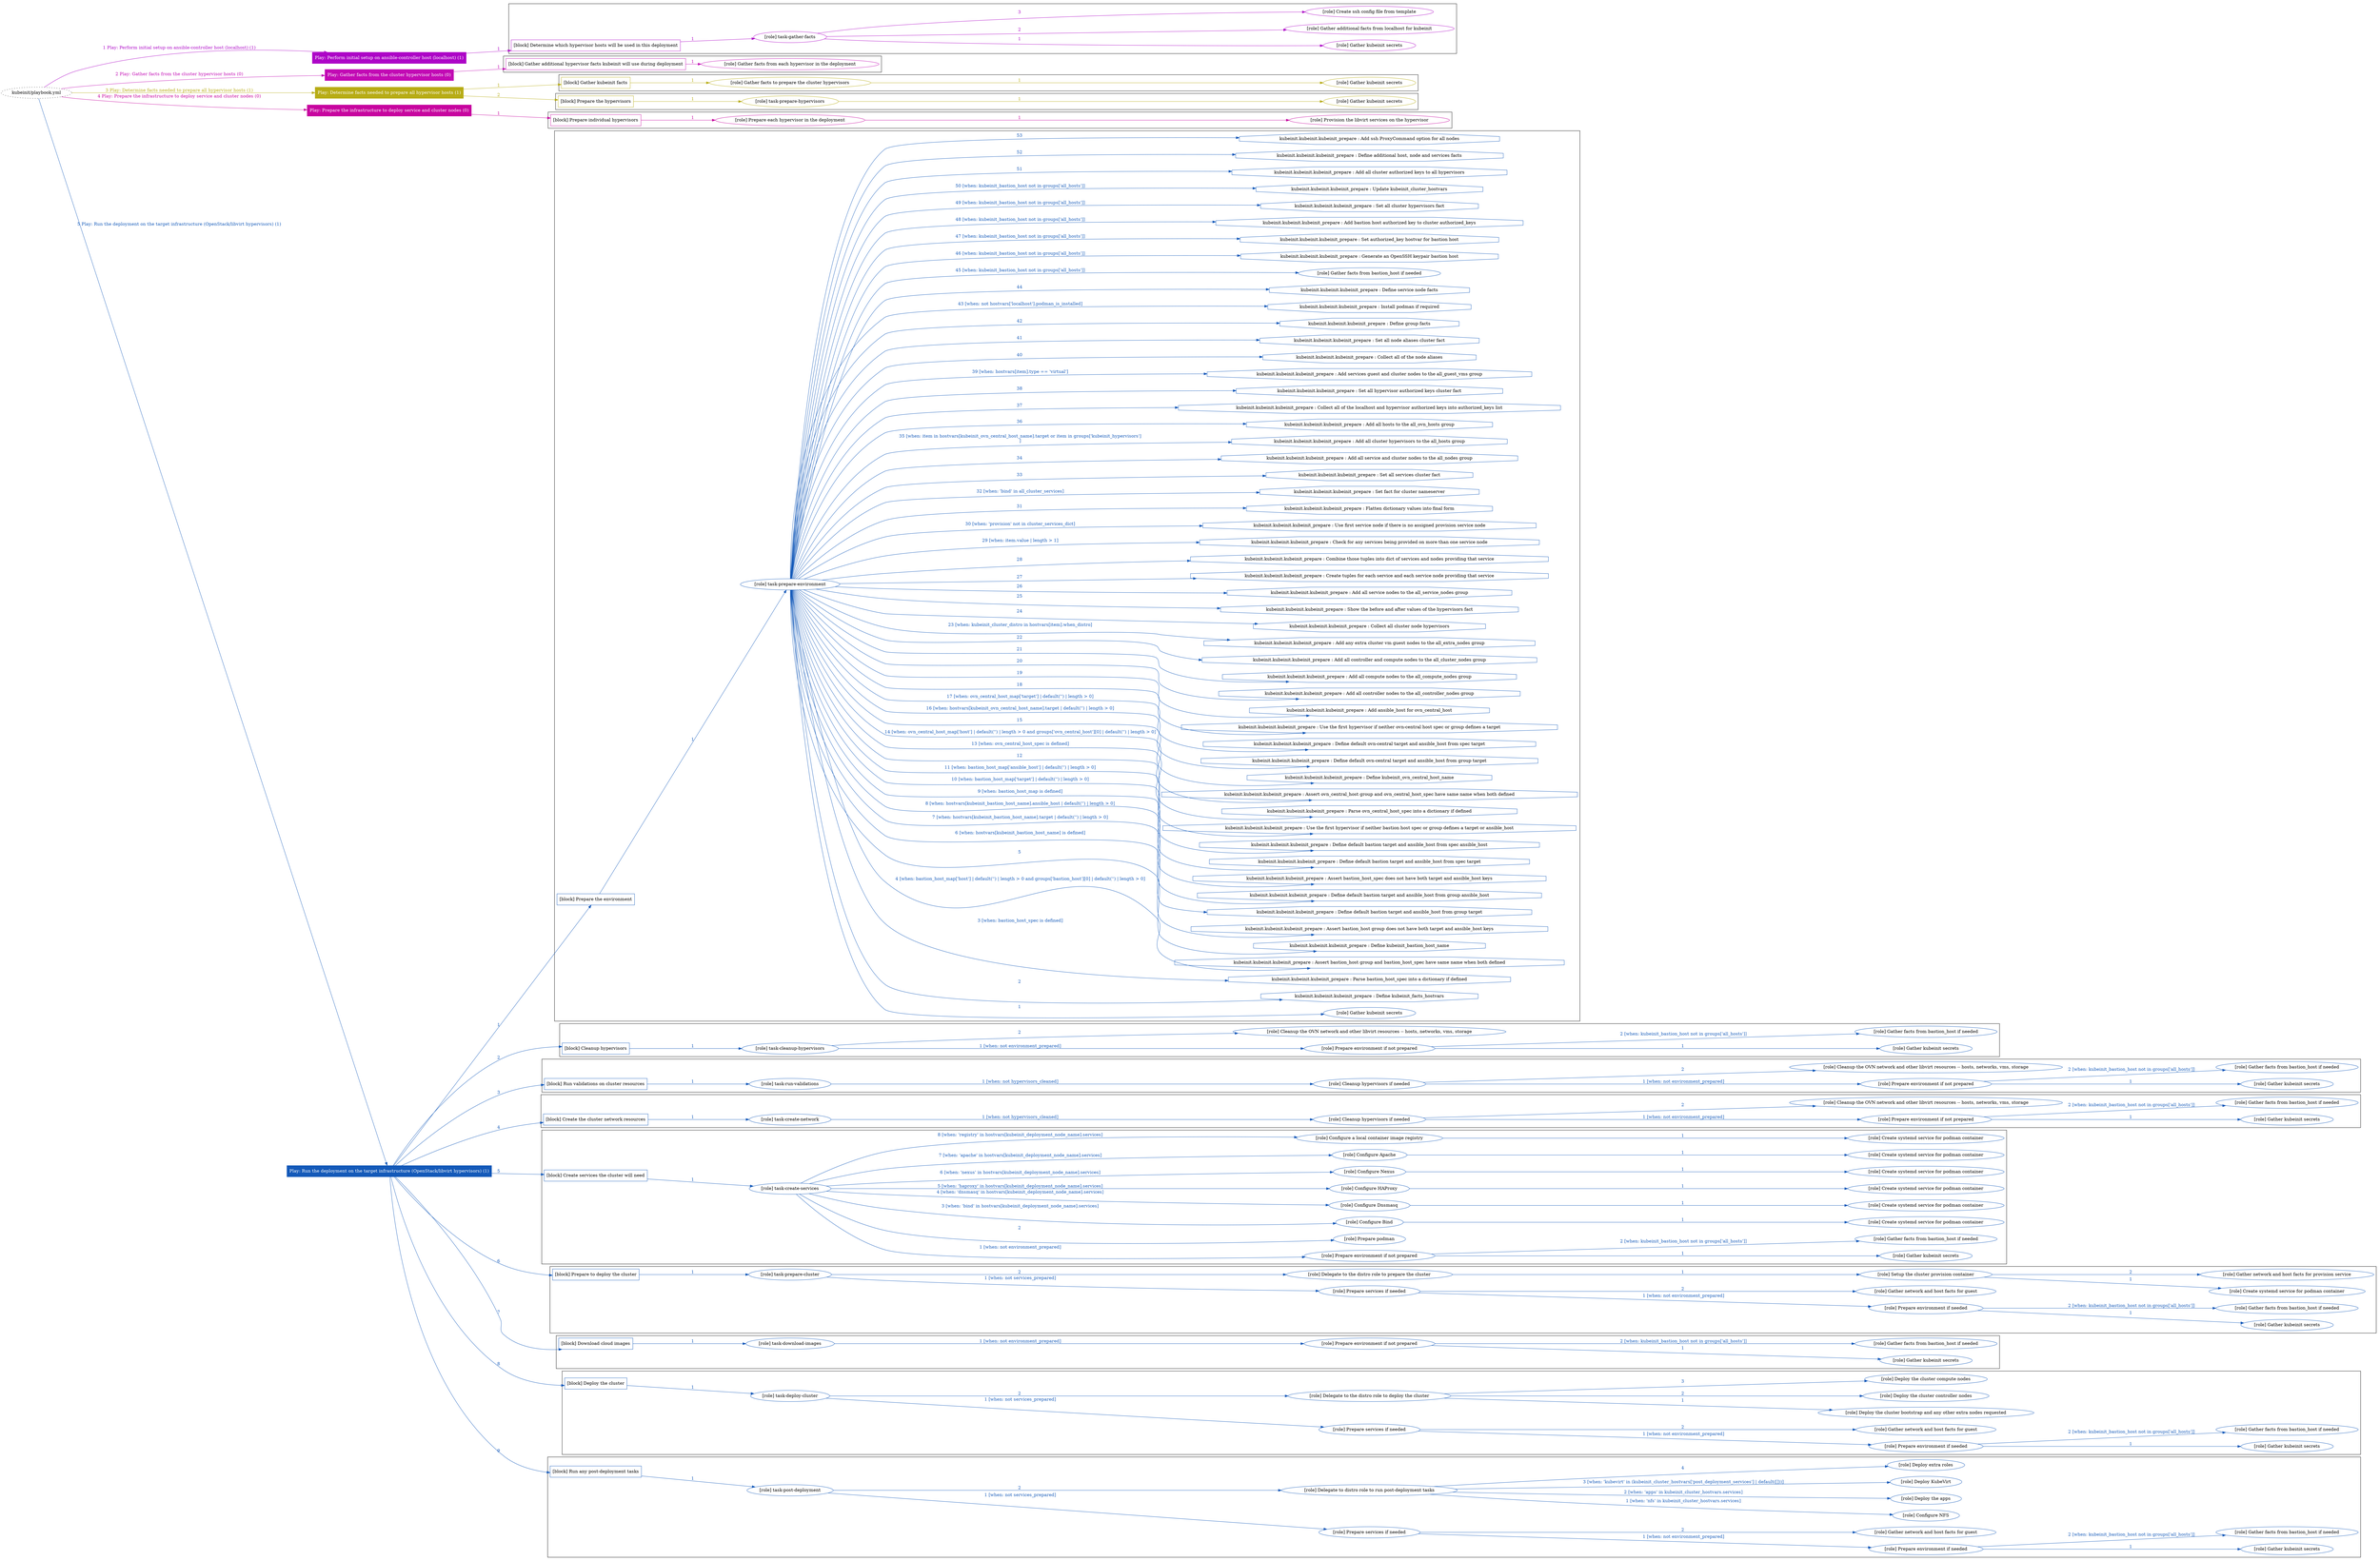 digraph {
	graph [concentrate=true ordering=in rankdir=LR ratio=fill]
	edge [esep=5 sep=10]
	"kubeinit/playbook.yml" [URL="/home/runner/work/kubeinit/kubeinit/kubeinit/playbook.yml" id=playbook_9a84bfa2 style=dotted]
	"kubeinit/playbook.yml" -> play_ecbb16fe [label="1 Play: Perform initial setup on ansible-controller host (localhost) (1)" color="#ad05c7" fontcolor="#ad05c7" id=edge_play_ecbb16fe labeltooltip="1 Play: Perform initial setup on ansible-controller host (localhost) (1)" tooltip="1 Play: Perform initial setup on ansible-controller host (localhost) (1)"]
	subgraph "Play: Perform initial setup on ansible-controller host (localhost) (1)" {
		play_ecbb16fe [label="Play: Perform initial setup on ansible-controller host (localhost) (1)" URL="/home/runner/work/kubeinit/kubeinit/kubeinit/playbook.yml" color="#ad05c7" fontcolor="#ffffff" id=play_ecbb16fe shape=box style=filled tooltip=localhost]
		play_ecbb16fe -> block_97c3c9d8 [label=1 color="#ad05c7" fontcolor="#ad05c7" id=edge_block_97c3c9d8 labeltooltip=1 tooltip=1]
		subgraph cluster_block_97c3c9d8 {
			block_97c3c9d8 [label="[block] Determine which hypervisor hosts will be used in this deployment" URL="/home/runner/work/kubeinit/kubeinit/kubeinit/playbook.yml" color="#ad05c7" id=block_97c3c9d8 labeltooltip="Determine which hypervisor hosts will be used in this deployment" shape=box tooltip="Determine which hypervisor hosts will be used in this deployment"]
			block_97c3c9d8 -> role_db076cbe [label="1 " color="#ad05c7" fontcolor="#ad05c7" id=edge_role_db076cbe labeltooltip="1 " tooltip="1 "]
			subgraph "task-gather-facts" {
				role_db076cbe [label="[role] task-gather-facts" URL="/home/runner/work/kubeinit/kubeinit/kubeinit/playbook.yml" color="#ad05c7" id=role_db076cbe tooltip="task-gather-facts"]
				role_db076cbe -> role_410da618 [label="1 " color="#ad05c7" fontcolor="#ad05c7" id=edge_role_410da618 labeltooltip="1 " tooltip="1 "]
				subgraph "Gather kubeinit secrets" {
					role_410da618 [label="[role] Gather kubeinit secrets" URL="/home/runner/.ansible/collections/ansible_collections/kubeinit/kubeinit/roles/kubeinit_prepare/tasks/build_hypervisors_group.yml" color="#ad05c7" id=role_410da618 tooltip="Gather kubeinit secrets"]
				}
				role_db076cbe -> role_acba59dd [label="2 " color="#ad05c7" fontcolor="#ad05c7" id=edge_role_acba59dd labeltooltip="2 " tooltip="2 "]
				subgraph "Gather additional facts from localhost for kubeinit" {
					role_acba59dd [label="[role] Gather additional facts from localhost for kubeinit" URL="/home/runner/.ansible/collections/ansible_collections/kubeinit/kubeinit/roles/kubeinit_prepare/tasks/build_hypervisors_group.yml" color="#ad05c7" id=role_acba59dd tooltip="Gather additional facts from localhost for kubeinit"]
				}
				role_db076cbe -> role_bc719e3d [label="3 " color="#ad05c7" fontcolor="#ad05c7" id=edge_role_bc719e3d labeltooltip="3 " tooltip="3 "]
				subgraph "Create ssh config file from template" {
					role_bc719e3d [label="[role] Create ssh config file from template" URL="/home/runner/.ansible/collections/ansible_collections/kubeinit/kubeinit/roles/kubeinit_prepare/tasks/build_hypervisors_group.yml" color="#ad05c7" id=role_bc719e3d tooltip="Create ssh config file from template"]
				}
			}
		}
	}
	"kubeinit/playbook.yml" -> play_9b89c2c7 [label="2 Play: Gather facts from the cluster hypervisor hosts (0)" color="#c20ab4" fontcolor="#c20ab4" id=edge_play_9b89c2c7 labeltooltip="2 Play: Gather facts from the cluster hypervisor hosts (0)" tooltip="2 Play: Gather facts from the cluster hypervisor hosts (0)"]
	subgraph "Play: Gather facts from the cluster hypervisor hosts (0)" {
		play_9b89c2c7 [label="Play: Gather facts from the cluster hypervisor hosts (0)" URL="/home/runner/work/kubeinit/kubeinit/kubeinit/playbook.yml" color="#c20ab4" fontcolor="#ffffff" id=play_9b89c2c7 shape=box style=filled tooltip="Play: Gather facts from the cluster hypervisor hosts (0)"]
		play_9b89c2c7 -> block_4617db94 [label=1 color="#c20ab4" fontcolor="#c20ab4" id=edge_block_4617db94 labeltooltip=1 tooltip=1]
		subgraph cluster_block_4617db94 {
			block_4617db94 [label="[block] Gather additional hypervisor facts kubeinit will use during deployment" URL="/home/runner/work/kubeinit/kubeinit/kubeinit/playbook.yml" color="#c20ab4" id=block_4617db94 labeltooltip="Gather additional hypervisor facts kubeinit will use during deployment" shape=box tooltip="Gather additional hypervisor facts kubeinit will use during deployment"]
			block_4617db94 -> role_fa09c476 [label="1 " color="#c20ab4" fontcolor="#c20ab4" id=edge_role_fa09c476 labeltooltip="1 " tooltip="1 "]
			subgraph "Gather facts from each hypervisor in the deployment" {
				role_fa09c476 [label="[role] Gather facts from each hypervisor in the deployment" URL="/home/runner/work/kubeinit/kubeinit/kubeinit/playbook.yml" color="#c20ab4" id=role_fa09c476 tooltip="Gather facts from each hypervisor in the deployment"]
			}
		}
	}
	"kubeinit/playbook.yml" -> play_720a1760 [label="3 Play: Determine facts needed to prepare all hypervisor hosts (1)" color="#b7ac15" fontcolor="#b7ac15" id=edge_play_720a1760 labeltooltip="3 Play: Determine facts needed to prepare all hypervisor hosts (1)" tooltip="3 Play: Determine facts needed to prepare all hypervisor hosts (1)"]
	subgraph "Play: Determine facts needed to prepare all hypervisor hosts (1)" {
		play_720a1760 [label="Play: Determine facts needed to prepare all hypervisor hosts (1)" URL="/home/runner/work/kubeinit/kubeinit/kubeinit/playbook.yml" color="#b7ac15" fontcolor="#ffffff" id=play_720a1760 shape=box style=filled tooltip=localhost]
		play_720a1760 -> block_7f8eac27 [label=1 color="#b7ac15" fontcolor="#b7ac15" id=edge_block_7f8eac27 labeltooltip=1 tooltip=1]
		subgraph cluster_block_7f8eac27 {
			block_7f8eac27 [label="[block] Gather kubeinit facts" URL="/home/runner/work/kubeinit/kubeinit/kubeinit/playbook.yml" color="#b7ac15" id=block_7f8eac27 labeltooltip="Gather kubeinit facts" shape=box tooltip="Gather kubeinit facts"]
			block_7f8eac27 -> role_dd53f492 [label="1 " color="#b7ac15" fontcolor="#b7ac15" id=edge_role_dd53f492 labeltooltip="1 " tooltip="1 "]
			subgraph "Gather facts to prepare the cluster hypervisors" {
				role_dd53f492 [label="[role] Gather facts to prepare the cluster hypervisors" URL="/home/runner/work/kubeinit/kubeinit/kubeinit/playbook.yml" color="#b7ac15" id=role_dd53f492 tooltip="Gather facts to prepare the cluster hypervisors"]
				role_dd53f492 -> role_c23f2f71 [label="1 " color="#b7ac15" fontcolor="#b7ac15" id=edge_role_c23f2f71 labeltooltip="1 " tooltip="1 "]
				subgraph "Gather kubeinit secrets" {
					role_c23f2f71 [label="[role] Gather kubeinit secrets" URL="/home/runner/.ansible/collections/ansible_collections/kubeinit/kubeinit/roles/kubeinit_prepare/tasks/gather_kubeinit_facts.yml" color="#b7ac15" id=role_c23f2f71 tooltip="Gather kubeinit secrets"]
				}
			}
		}
		play_720a1760 -> block_cac51c97 [label=2 color="#b7ac15" fontcolor="#b7ac15" id=edge_block_cac51c97 labeltooltip=2 tooltip=2]
		subgraph cluster_block_cac51c97 {
			block_cac51c97 [label="[block] Prepare the hypervisors" URL="/home/runner/work/kubeinit/kubeinit/kubeinit/playbook.yml" color="#b7ac15" id=block_cac51c97 labeltooltip="Prepare the hypervisors" shape=box tooltip="Prepare the hypervisors"]
			block_cac51c97 -> role_6d1ed9b8 [label="1 " color="#b7ac15" fontcolor="#b7ac15" id=edge_role_6d1ed9b8 labeltooltip="1 " tooltip="1 "]
			subgraph "task-prepare-hypervisors" {
				role_6d1ed9b8 [label="[role] task-prepare-hypervisors" URL="/home/runner/work/kubeinit/kubeinit/kubeinit/playbook.yml" color="#b7ac15" id=role_6d1ed9b8 tooltip="task-prepare-hypervisors"]
				role_6d1ed9b8 -> role_53e73115 [label="1 " color="#b7ac15" fontcolor="#b7ac15" id=edge_role_53e73115 labeltooltip="1 " tooltip="1 "]
				subgraph "Gather kubeinit secrets" {
					role_53e73115 [label="[role] Gather kubeinit secrets" URL="/home/runner/.ansible/collections/ansible_collections/kubeinit/kubeinit/roles/kubeinit_prepare/tasks/gather_kubeinit_facts.yml" color="#b7ac15" id=role_53e73115 tooltip="Gather kubeinit secrets"]
				}
			}
		}
	}
	"kubeinit/playbook.yml" -> play_42a5dc37 [label="4 Play: Prepare the infrastructure to deploy service and cluster nodes (0)" color="#c7059f" fontcolor="#c7059f" id=edge_play_42a5dc37 labeltooltip="4 Play: Prepare the infrastructure to deploy service and cluster nodes (0)" tooltip="4 Play: Prepare the infrastructure to deploy service and cluster nodes (0)"]
	subgraph "Play: Prepare the infrastructure to deploy service and cluster nodes (0)" {
		play_42a5dc37 [label="Play: Prepare the infrastructure to deploy service and cluster nodes (0)" URL="/home/runner/work/kubeinit/kubeinit/kubeinit/playbook.yml" color="#c7059f" fontcolor="#ffffff" id=play_42a5dc37 shape=box style=filled tooltip="Play: Prepare the infrastructure to deploy service and cluster nodes (0)"]
		play_42a5dc37 -> block_d614b4ee [label=1 color="#c7059f" fontcolor="#c7059f" id=edge_block_d614b4ee labeltooltip=1 tooltip=1]
		subgraph cluster_block_d614b4ee {
			block_d614b4ee [label="[block] Prepare individual hypervisors" URL="/home/runner/work/kubeinit/kubeinit/kubeinit/playbook.yml" color="#c7059f" id=block_d614b4ee labeltooltip="Prepare individual hypervisors" shape=box tooltip="Prepare individual hypervisors"]
			block_d614b4ee -> role_bb483e92 [label="1 " color="#c7059f" fontcolor="#c7059f" id=edge_role_bb483e92 labeltooltip="1 " tooltip="1 "]
			subgraph "Prepare each hypervisor in the deployment" {
				role_bb483e92 [label="[role] Prepare each hypervisor in the deployment" URL="/home/runner/work/kubeinit/kubeinit/kubeinit/playbook.yml" color="#c7059f" id=role_bb483e92 tooltip="Prepare each hypervisor in the deployment"]
				role_bb483e92 -> role_ba94ef44 [label="1 " color="#c7059f" fontcolor="#c7059f" id=edge_role_ba94ef44 labeltooltip="1 " tooltip="1 "]
				subgraph "Provision the libvirt services on the hypervisor" {
					role_ba94ef44 [label="[role] Provision the libvirt services on the hypervisor" URL="/home/runner/.ansible/collections/ansible_collections/kubeinit/kubeinit/roles/kubeinit_prepare/tasks/prepare_hypervisor.yml" color="#c7059f" id=role_ba94ef44 tooltip="Provision the libvirt services on the hypervisor"]
				}
			}
		}
	}
	"kubeinit/playbook.yml" -> play_fc787693 [label="5 Play: Run the deployment on the target infrastructure (OpenStack/libvirt hypervisors) (1)" color="#1359b9" fontcolor="#1359b9" id=edge_play_fc787693 labeltooltip="5 Play: Run the deployment on the target infrastructure (OpenStack/libvirt hypervisors) (1)" tooltip="5 Play: Run the deployment on the target infrastructure (OpenStack/libvirt hypervisors) (1)"]
	subgraph "Play: Run the deployment on the target infrastructure (OpenStack/libvirt hypervisors) (1)" {
		play_fc787693 [label="Play: Run the deployment on the target infrastructure (OpenStack/libvirt hypervisors) (1)" URL="/home/runner/work/kubeinit/kubeinit/kubeinit/playbook.yml" color="#1359b9" fontcolor="#ffffff" id=play_fc787693 shape=box style=filled tooltip=localhost]
		play_fc787693 -> block_ce7494ef [label=1 color="#1359b9" fontcolor="#1359b9" id=edge_block_ce7494ef labeltooltip=1 tooltip=1]
		subgraph cluster_block_ce7494ef {
			block_ce7494ef [label="[block] Prepare the environment" URL="/home/runner/work/kubeinit/kubeinit/kubeinit/playbook.yml" color="#1359b9" id=block_ce7494ef labeltooltip="Prepare the environment" shape=box tooltip="Prepare the environment"]
			block_ce7494ef -> role_50621053 [label="1 " color="#1359b9" fontcolor="#1359b9" id=edge_role_50621053 labeltooltip="1 " tooltip="1 "]
			subgraph "task-prepare-environment" {
				role_50621053 [label="[role] task-prepare-environment" URL="/home/runner/work/kubeinit/kubeinit/kubeinit/playbook.yml" color="#1359b9" id=role_50621053 tooltip="task-prepare-environment"]
				role_50621053 -> role_05598344 [label="1 " color="#1359b9" fontcolor="#1359b9" id=edge_role_05598344 labeltooltip="1 " tooltip="1 "]
				subgraph "Gather kubeinit secrets" {
					role_05598344 [label="[role] Gather kubeinit secrets" URL="/home/runner/.ansible/collections/ansible_collections/kubeinit/kubeinit/roles/kubeinit_prepare/tasks/gather_kubeinit_facts.yml" color="#1359b9" id=role_05598344 tooltip="Gather kubeinit secrets"]
				}
				task_4fcb7290 [label="kubeinit.kubeinit.kubeinit_prepare : Define kubeinit_facts_hostvars" URL="/home/runner/.ansible/collections/ansible_collections/kubeinit/kubeinit/roles/kubeinit_prepare/tasks/main.yml" color="#1359b9" id=task_4fcb7290 shape=octagon tooltip="kubeinit.kubeinit.kubeinit_prepare : Define kubeinit_facts_hostvars"]
				role_50621053 -> task_4fcb7290 [label="2 " color="#1359b9" fontcolor="#1359b9" id=edge_task_4fcb7290 labeltooltip="2 " tooltip="2 "]
				task_baaf76a4 [label="kubeinit.kubeinit.kubeinit_prepare : Parse bastion_host_spec into a dictionary if defined" URL="/home/runner/.ansible/collections/ansible_collections/kubeinit/kubeinit/roles/kubeinit_prepare/tasks/main.yml" color="#1359b9" id=task_baaf76a4 shape=octagon tooltip="kubeinit.kubeinit.kubeinit_prepare : Parse bastion_host_spec into a dictionary if defined"]
				role_50621053 -> task_baaf76a4 [label="3 [when: bastion_host_spec is defined]" color="#1359b9" fontcolor="#1359b9" id=edge_task_baaf76a4 labeltooltip="3 [when: bastion_host_spec is defined]" tooltip="3 [when: bastion_host_spec is defined]"]
				task_71db9bab [label="kubeinit.kubeinit.kubeinit_prepare : Assert bastion_host group and bastion_host_spec have same name when both defined" URL="/home/runner/.ansible/collections/ansible_collections/kubeinit/kubeinit/roles/kubeinit_prepare/tasks/main.yml" color="#1359b9" id=task_71db9bab shape=octagon tooltip="kubeinit.kubeinit.kubeinit_prepare : Assert bastion_host group and bastion_host_spec have same name when both defined"]
				role_50621053 -> task_71db9bab [label="4 [when: bastion_host_map['host'] | default('') | length > 0 and groups['bastion_host'][0] | default('') | length > 0]" color="#1359b9" fontcolor="#1359b9" id=edge_task_71db9bab labeltooltip="4 [when: bastion_host_map['host'] | default('') | length > 0 and groups['bastion_host'][0] | default('') | length > 0]" tooltip="4 [when: bastion_host_map['host'] | default('') | length > 0 and groups['bastion_host'][0] | default('') | length > 0]"]
				task_fb6b9ff8 [label="kubeinit.kubeinit.kubeinit_prepare : Define kubeinit_bastion_host_name" URL="/home/runner/.ansible/collections/ansible_collections/kubeinit/kubeinit/roles/kubeinit_prepare/tasks/main.yml" color="#1359b9" id=task_fb6b9ff8 shape=octagon tooltip="kubeinit.kubeinit.kubeinit_prepare : Define kubeinit_bastion_host_name"]
				role_50621053 -> task_fb6b9ff8 [label="5 " color="#1359b9" fontcolor="#1359b9" id=edge_task_fb6b9ff8 labeltooltip="5 " tooltip="5 "]
				task_d1897411 [label="kubeinit.kubeinit.kubeinit_prepare : Assert bastion_host group does not have both target and ansible_host keys" URL="/home/runner/.ansible/collections/ansible_collections/kubeinit/kubeinit/roles/kubeinit_prepare/tasks/main.yml" color="#1359b9" id=task_d1897411 shape=octagon tooltip="kubeinit.kubeinit.kubeinit_prepare : Assert bastion_host group does not have both target and ansible_host keys"]
				role_50621053 -> task_d1897411 [label="6 [when: hostvars[kubeinit_bastion_host_name] is defined]" color="#1359b9" fontcolor="#1359b9" id=edge_task_d1897411 labeltooltip="6 [when: hostvars[kubeinit_bastion_host_name] is defined]" tooltip="6 [when: hostvars[kubeinit_bastion_host_name] is defined]"]
				task_8eb589b9 [label="kubeinit.kubeinit.kubeinit_prepare : Define default bastion target and ansible_host from group target" URL="/home/runner/.ansible/collections/ansible_collections/kubeinit/kubeinit/roles/kubeinit_prepare/tasks/main.yml" color="#1359b9" id=task_8eb589b9 shape=octagon tooltip="kubeinit.kubeinit.kubeinit_prepare : Define default bastion target and ansible_host from group target"]
				role_50621053 -> task_8eb589b9 [label="7 [when: hostvars[kubeinit_bastion_host_name].target | default('') | length > 0]" color="#1359b9" fontcolor="#1359b9" id=edge_task_8eb589b9 labeltooltip="7 [when: hostvars[kubeinit_bastion_host_name].target | default('') | length > 0]" tooltip="7 [when: hostvars[kubeinit_bastion_host_name].target | default('') | length > 0]"]
				task_3f0ee73c [label="kubeinit.kubeinit.kubeinit_prepare : Define default bastion target and ansible_host from group ansible_host" URL="/home/runner/.ansible/collections/ansible_collections/kubeinit/kubeinit/roles/kubeinit_prepare/tasks/main.yml" color="#1359b9" id=task_3f0ee73c shape=octagon tooltip="kubeinit.kubeinit.kubeinit_prepare : Define default bastion target and ansible_host from group ansible_host"]
				role_50621053 -> task_3f0ee73c [label="8 [when: hostvars[kubeinit_bastion_host_name].ansible_host | default('') | length > 0]" color="#1359b9" fontcolor="#1359b9" id=edge_task_3f0ee73c labeltooltip="8 [when: hostvars[kubeinit_bastion_host_name].ansible_host | default('') | length > 0]" tooltip="8 [when: hostvars[kubeinit_bastion_host_name].ansible_host | default('') | length > 0]"]
				task_e1c191e1 [label="kubeinit.kubeinit.kubeinit_prepare : Assert bastion_host_spec does not have both target and ansible_host keys" URL="/home/runner/.ansible/collections/ansible_collections/kubeinit/kubeinit/roles/kubeinit_prepare/tasks/main.yml" color="#1359b9" id=task_e1c191e1 shape=octagon tooltip="kubeinit.kubeinit.kubeinit_prepare : Assert bastion_host_spec does not have both target and ansible_host keys"]
				role_50621053 -> task_e1c191e1 [label="9 [when: bastion_host_map is defined]" color="#1359b9" fontcolor="#1359b9" id=edge_task_e1c191e1 labeltooltip="9 [when: bastion_host_map is defined]" tooltip="9 [when: bastion_host_map is defined]"]
				task_17fca0d8 [label="kubeinit.kubeinit.kubeinit_prepare : Define default bastion target and ansible_host from spec target" URL="/home/runner/.ansible/collections/ansible_collections/kubeinit/kubeinit/roles/kubeinit_prepare/tasks/main.yml" color="#1359b9" id=task_17fca0d8 shape=octagon tooltip="kubeinit.kubeinit.kubeinit_prepare : Define default bastion target and ansible_host from spec target"]
				role_50621053 -> task_17fca0d8 [label="10 [when: bastion_host_map['target'] | default('') | length > 0]" color="#1359b9" fontcolor="#1359b9" id=edge_task_17fca0d8 labeltooltip="10 [when: bastion_host_map['target'] | default('') | length > 0]" tooltip="10 [when: bastion_host_map['target'] | default('') | length > 0]"]
				task_f7d650f5 [label="kubeinit.kubeinit.kubeinit_prepare : Define default bastion target and ansible_host from spec ansible_host" URL="/home/runner/.ansible/collections/ansible_collections/kubeinit/kubeinit/roles/kubeinit_prepare/tasks/main.yml" color="#1359b9" id=task_f7d650f5 shape=octagon tooltip="kubeinit.kubeinit.kubeinit_prepare : Define default bastion target and ansible_host from spec ansible_host"]
				role_50621053 -> task_f7d650f5 [label="11 [when: bastion_host_map['ansible_host'] | default('') | length > 0]" color="#1359b9" fontcolor="#1359b9" id=edge_task_f7d650f5 labeltooltip="11 [when: bastion_host_map['ansible_host'] | default('') | length > 0]" tooltip="11 [when: bastion_host_map['ansible_host'] | default('') | length > 0]"]
				task_8c3d6db8 [label="kubeinit.kubeinit.kubeinit_prepare : Use the first hypervisor if neither bastion host spec or group defines a target or ansible_host" URL="/home/runner/.ansible/collections/ansible_collections/kubeinit/kubeinit/roles/kubeinit_prepare/tasks/main.yml" color="#1359b9" id=task_8c3d6db8 shape=octagon tooltip="kubeinit.kubeinit.kubeinit_prepare : Use the first hypervisor if neither bastion host spec or group defines a target or ansible_host"]
				role_50621053 -> task_8c3d6db8 [label="12 " color="#1359b9" fontcolor="#1359b9" id=edge_task_8c3d6db8 labeltooltip="12 " tooltip="12 "]
				task_03cafd86 [label="kubeinit.kubeinit.kubeinit_prepare : Parse ovn_central_host_spec into a dictionary if defined" URL="/home/runner/.ansible/collections/ansible_collections/kubeinit/kubeinit/roles/kubeinit_prepare/tasks/main.yml" color="#1359b9" id=task_03cafd86 shape=octagon tooltip="kubeinit.kubeinit.kubeinit_prepare : Parse ovn_central_host_spec into a dictionary if defined"]
				role_50621053 -> task_03cafd86 [label="13 [when: ovn_central_host_spec is defined]" color="#1359b9" fontcolor="#1359b9" id=edge_task_03cafd86 labeltooltip="13 [when: ovn_central_host_spec is defined]" tooltip="13 [when: ovn_central_host_spec is defined]"]
				task_6424aff1 [label="kubeinit.kubeinit.kubeinit_prepare : Assert ovn_central_host group and ovn_central_host_spec have same name when both defined" URL="/home/runner/.ansible/collections/ansible_collections/kubeinit/kubeinit/roles/kubeinit_prepare/tasks/main.yml" color="#1359b9" id=task_6424aff1 shape=octagon tooltip="kubeinit.kubeinit.kubeinit_prepare : Assert ovn_central_host group and ovn_central_host_spec have same name when both defined"]
				role_50621053 -> task_6424aff1 [label="14 [when: ovn_central_host_map['host'] | default('') | length > 0 and groups['ovn_central_host'][0] | default('') | length > 0]" color="#1359b9" fontcolor="#1359b9" id=edge_task_6424aff1 labeltooltip="14 [when: ovn_central_host_map['host'] | default('') | length > 0 and groups['ovn_central_host'][0] | default('') | length > 0]" tooltip="14 [when: ovn_central_host_map['host'] | default('') | length > 0 and groups['ovn_central_host'][0] | default('') | length > 0]"]
				task_3cb4ffaa [label="kubeinit.kubeinit.kubeinit_prepare : Define kubeinit_ovn_central_host_name" URL="/home/runner/.ansible/collections/ansible_collections/kubeinit/kubeinit/roles/kubeinit_prepare/tasks/main.yml" color="#1359b9" id=task_3cb4ffaa shape=octagon tooltip="kubeinit.kubeinit.kubeinit_prepare : Define kubeinit_ovn_central_host_name"]
				role_50621053 -> task_3cb4ffaa [label="15 " color="#1359b9" fontcolor="#1359b9" id=edge_task_3cb4ffaa labeltooltip="15 " tooltip="15 "]
				task_816a6251 [label="kubeinit.kubeinit.kubeinit_prepare : Define default ovn-central target and ansible_host from group target" URL="/home/runner/.ansible/collections/ansible_collections/kubeinit/kubeinit/roles/kubeinit_prepare/tasks/main.yml" color="#1359b9" id=task_816a6251 shape=octagon tooltip="kubeinit.kubeinit.kubeinit_prepare : Define default ovn-central target and ansible_host from group target"]
				role_50621053 -> task_816a6251 [label="16 [when: hostvars[kubeinit_ovn_central_host_name].target | default('') | length > 0]" color="#1359b9" fontcolor="#1359b9" id=edge_task_816a6251 labeltooltip="16 [when: hostvars[kubeinit_ovn_central_host_name].target | default('') | length > 0]" tooltip="16 [when: hostvars[kubeinit_ovn_central_host_name].target | default('') | length > 0]"]
				task_816ef28d [label="kubeinit.kubeinit.kubeinit_prepare : Define default ovn-central target and ansible_host from spec target" URL="/home/runner/.ansible/collections/ansible_collections/kubeinit/kubeinit/roles/kubeinit_prepare/tasks/main.yml" color="#1359b9" id=task_816ef28d shape=octagon tooltip="kubeinit.kubeinit.kubeinit_prepare : Define default ovn-central target and ansible_host from spec target"]
				role_50621053 -> task_816ef28d [label="17 [when: ovn_central_host_map['target'] | default('') | length > 0]" color="#1359b9" fontcolor="#1359b9" id=edge_task_816ef28d labeltooltip="17 [when: ovn_central_host_map['target'] | default('') | length > 0]" tooltip="17 [when: ovn_central_host_map['target'] | default('') | length > 0]"]
				task_eb291ccc [label="kubeinit.kubeinit.kubeinit_prepare : Use the first hypervisor if neither ovn-central host spec or group defines a target" URL="/home/runner/.ansible/collections/ansible_collections/kubeinit/kubeinit/roles/kubeinit_prepare/tasks/main.yml" color="#1359b9" id=task_eb291ccc shape=octagon tooltip="kubeinit.kubeinit.kubeinit_prepare : Use the first hypervisor if neither ovn-central host spec or group defines a target"]
				role_50621053 -> task_eb291ccc [label="18 " color="#1359b9" fontcolor="#1359b9" id=edge_task_eb291ccc labeltooltip="18 " tooltip="18 "]
				task_dfd6a01a [label="kubeinit.kubeinit.kubeinit_prepare : Add ansible_host for ovn_central_host" URL="/home/runner/.ansible/collections/ansible_collections/kubeinit/kubeinit/roles/kubeinit_prepare/tasks/main.yml" color="#1359b9" id=task_dfd6a01a shape=octagon tooltip="kubeinit.kubeinit.kubeinit_prepare : Add ansible_host for ovn_central_host"]
				role_50621053 -> task_dfd6a01a [label="19 " color="#1359b9" fontcolor="#1359b9" id=edge_task_dfd6a01a labeltooltip="19 " tooltip="19 "]
				task_ed0d6f7b [label="kubeinit.kubeinit.kubeinit_prepare : Add all controller nodes to the all_controller_nodes group" URL="/home/runner/.ansible/collections/ansible_collections/kubeinit/kubeinit/roles/kubeinit_prepare/tasks/prepare_groups.yml" color="#1359b9" id=task_ed0d6f7b shape=octagon tooltip="kubeinit.kubeinit.kubeinit_prepare : Add all controller nodes to the all_controller_nodes group"]
				role_50621053 -> task_ed0d6f7b [label="20 " color="#1359b9" fontcolor="#1359b9" id=edge_task_ed0d6f7b labeltooltip="20 " tooltip="20 "]
				task_6edc939c [label="kubeinit.kubeinit.kubeinit_prepare : Add all compute nodes to the all_compute_nodes group" URL="/home/runner/.ansible/collections/ansible_collections/kubeinit/kubeinit/roles/kubeinit_prepare/tasks/prepare_groups.yml" color="#1359b9" id=task_6edc939c shape=octagon tooltip="kubeinit.kubeinit.kubeinit_prepare : Add all compute nodes to the all_compute_nodes group"]
				role_50621053 -> task_6edc939c [label="21 " color="#1359b9" fontcolor="#1359b9" id=edge_task_6edc939c labeltooltip="21 " tooltip="21 "]
				task_33adae0e [label="kubeinit.kubeinit.kubeinit_prepare : Add all controller and compute nodes to the all_cluster_nodes group" URL="/home/runner/.ansible/collections/ansible_collections/kubeinit/kubeinit/roles/kubeinit_prepare/tasks/prepare_groups.yml" color="#1359b9" id=task_33adae0e shape=octagon tooltip="kubeinit.kubeinit.kubeinit_prepare : Add all controller and compute nodes to the all_cluster_nodes group"]
				role_50621053 -> task_33adae0e [label="22 " color="#1359b9" fontcolor="#1359b9" id=edge_task_33adae0e labeltooltip="22 " tooltip="22 "]
				task_6b5ba9f7 [label="kubeinit.kubeinit.kubeinit_prepare : Add any extra cluster vm guest nodes to the all_extra_nodes group" URL="/home/runner/.ansible/collections/ansible_collections/kubeinit/kubeinit/roles/kubeinit_prepare/tasks/prepare_groups.yml" color="#1359b9" id=task_6b5ba9f7 shape=octagon tooltip="kubeinit.kubeinit.kubeinit_prepare : Add any extra cluster vm guest nodes to the all_extra_nodes group"]
				role_50621053 -> task_6b5ba9f7 [label="23 [when: kubeinit_cluster_distro in hostvars[item].when_distro]" color="#1359b9" fontcolor="#1359b9" id=edge_task_6b5ba9f7 labeltooltip="23 [when: kubeinit_cluster_distro in hostvars[item].when_distro]" tooltip="23 [when: kubeinit_cluster_distro in hostvars[item].when_distro]"]
				task_3712eae5 [label="kubeinit.kubeinit.kubeinit_prepare : Collect all cluster node hypervisors" URL="/home/runner/.ansible/collections/ansible_collections/kubeinit/kubeinit/roles/kubeinit_prepare/tasks/prepare_groups.yml" color="#1359b9" id=task_3712eae5 shape=octagon tooltip="kubeinit.kubeinit.kubeinit_prepare : Collect all cluster node hypervisors"]
				role_50621053 -> task_3712eae5 [label="24 " color="#1359b9" fontcolor="#1359b9" id=edge_task_3712eae5 labeltooltip="24 " tooltip="24 "]
				task_b9b366fb [label="kubeinit.kubeinit.kubeinit_prepare : Show the before and after values of the hypervisors fact" URL="/home/runner/.ansible/collections/ansible_collections/kubeinit/kubeinit/roles/kubeinit_prepare/tasks/prepare_groups.yml" color="#1359b9" id=task_b9b366fb shape=octagon tooltip="kubeinit.kubeinit.kubeinit_prepare : Show the before and after values of the hypervisors fact"]
				role_50621053 -> task_b9b366fb [label="25 " color="#1359b9" fontcolor="#1359b9" id=edge_task_b9b366fb labeltooltip="25 " tooltip="25 "]
				task_d0617e69 [label="kubeinit.kubeinit.kubeinit_prepare : Add all service nodes to the all_service_nodes group" URL="/home/runner/.ansible/collections/ansible_collections/kubeinit/kubeinit/roles/kubeinit_prepare/tasks/prepare_groups.yml" color="#1359b9" id=task_d0617e69 shape=octagon tooltip="kubeinit.kubeinit.kubeinit_prepare : Add all service nodes to the all_service_nodes group"]
				role_50621053 -> task_d0617e69 [label="26 " color="#1359b9" fontcolor="#1359b9" id=edge_task_d0617e69 labeltooltip="26 " tooltip="26 "]
				task_6c59be6a [label="kubeinit.kubeinit.kubeinit_prepare : Create tuples for each service and each service node providing that service" URL="/home/runner/.ansible/collections/ansible_collections/kubeinit/kubeinit/roles/kubeinit_prepare/tasks/prepare_groups.yml" color="#1359b9" id=task_6c59be6a shape=octagon tooltip="kubeinit.kubeinit.kubeinit_prepare : Create tuples for each service and each service node providing that service"]
				role_50621053 -> task_6c59be6a [label="27 " color="#1359b9" fontcolor="#1359b9" id=edge_task_6c59be6a labeltooltip="27 " tooltip="27 "]
				task_c5ae5b4f [label="kubeinit.kubeinit.kubeinit_prepare : Combine those tuples into dict of services and nodes providing that service" URL="/home/runner/.ansible/collections/ansible_collections/kubeinit/kubeinit/roles/kubeinit_prepare/tasks/prepare_groups.yml" color="#1359b9" id=task_c5ae5b4f shape=octagon tooltip="kubeinit.kubeinit.kubeinit_prepare : Combine those tuples into dict of services and nodes providing that service"]
				role_50621053 -> task_c5ae5b4f [label="28 " color="#1359b9" fontcolor="#1359b9" id=edge_task_c5ae5b4f labeltooltip="28 " tooltip="28 "]
				task_c90065e9 [label="kubeinit.kubeinit.kubeinit_prepare : Check for any services being provided on more than one service node" URL="/home/runner/.ansible/collections/ansible_collections/kubeinit/kubeinit/roles/kubeinit_prepare/tasks/prepare_groups.yml" color="#1359b9" id=task_c90065e9 shape=octagon tooltip="kubeinit.kubeinit.kubeinit_prepare : Check for any services being provided on more than one service node"]
				role_50621053 -> task_c90065e9 [label="29 [when: item.value | length > 1]" color="#1359b9" fontcolor="#1359b9" id=edge_task_c90065e9 labeltooltip="29 [when: item.value | length > 1]" tooltip="29 [when: item.value | length > 1]"]
				task_85b02ef8 [label="kubeinit.kubeinit.kubeinit_prepare : Use first service node if there is no assigned provision service node" URL="/home/runner/.ansible/collections/ansible_collections/kubeinit/kubeinit/roles/kubeinit_prepare/tasks/prepare_groups.yml" color="#1359b9" id=task_85b02ef8 shape=octagon tooltip="kubeinit.kubeinit.kubeinit_prepare : Use first service node if there is no assigned provision service node"]
				role_50621053 -> task_85b02ef8 [label="30 [when: 'provision' not in cluster_services_dict]" color="#1359b9" fontcolor="#1359b9" id=edge_task_85b02ef8 labeltooltip="30 [when: 'provision' not in cluster_services_dict]" tooltip="30 [when: 'provision' not in cluster_services_dict]"]
				task_bf07e2c9 [label="kubeinit.kubeinit.kubeinit_prepare : Flatten dictionary values into final form" URL="/home/runner/.ansible/collections/ansible_collections/kubeinit/kubeinit/roles/kubeinit_prepare/tasks/prepare_groups.yml" color="#1359b9" id=task_bf07e2c9 shape=octagon tooltip="kubeinit.kubeinit.kubeinit_prepare : Flatten dictionary values into final form"]
				role_50621053 -> task_bf07e2c9 [label="31 " color="#1359b9" fontcolor="#1359b9" id=edge_task_bf07e2c9 labeltooltip="31 " tooltip="31 "]
				task_7cb22abb [label="kubeinit.kubeinit.kubeinit_prepare : Set fact for cluster nameserver" URL="/home/runner/.ansible/collections/ansible_collections/kubeinit/kubeinit/roles/kubeinit_prepare/tasks/prepare_groups.yml" color="#1359b9" id=task_7cb22abb shape=octagon tooltip="kubeinit.kubeinit.kubeinit_prepare : Set fact for cluster nameserver"]
				role_50621053 -> task_7cb22abb [label="32 [when: 'bind' in all_cluster_services]" color="#1359b9" fontcolor="#1359b9" id=edge_task_7cb22abb labeltooltip="32 [when: 'bind' in all_cluster_services]" tooltip="32 [when: 'bind' in all_cluster_services]"]
				task_5d87bf53 [label="kubeinit.kubeinit.kubeinit_prepare : Set all services cluster fact" URL="/home/runner/.ansible/collections/ansible_collections/kubeinit/kubeinit/roles/kubeinit_prepare/tasks/prepare_groups.yml" color="#1359b9" id=task_5d87bf53 shape=octagon tooltip="kubeinit.kubeinit.kubeinit_prepare : Set all services cluster fact"]
				role_50621053 -> task_5d87bf53 [label="33 " color="#1359b9" fontcolor="#1359b9" id=edge_task_5d87bf53 labeltooltip="33 " tooltip="33 "]
				task_721a49e5 [label="kubeinit.kubeinit.kubeinit_prepare : Add all service and cluster nodes to the all_nodes group" URL="/home/runner/.ansible/collections/ansible_collections/kubeinit/kubeinit/roles/kubeinit_prepare/tasks/prepare_groups.yml" color="#1359b9" id=task_721a49e5 shape=octagon tooltip="kubeinit.kubeinit.kubeinit_prepare : Add all service and cluster nodes to the all_nodes group"]
				role_50621053 -> task_721a49e5 [label="34 " color="#1359b9" fontcolor="#1359b9" id=edge_task_721a49e5 labeltooltip="34 " tooltip="34 "]
				task_71cb0df5 [label="kubeinit.kubeinit.kubeinit_prepare : Add all cluster hypervisors to the all_hosts group" URL="/home/runner/.ansible/collections/ansible_collections/kubeinit/kubeinit/roles/kubeinit_prepare/tasks/prepare_groups.yml" color="#1359b9" id=task_71cb0df5 shape=octagon tooltip="kubeinit.kubeinit.kubeinit_prepare : Add all cluster hypervisors to the all_hosts group"]
				role_50621053 -> task_71cb0df5 [label="35 [when: item in hostvars[kubeinit_ovn_central_host_name].target or item in groups['kubeinit_hypervisors']
]" color="#1359b9" fontcolor="#1359b9" id=edge_task_71cb0df5 labeltooltip="35 [when: item in hostvars[kubeinit_ovn_central_host_name].target or item in groups['kubeinit_hypervisors']
]" tooltip="35 [when: item in hostvars[kubeinit_ovn_central_host_name].target or item in groups['kubeinit_hypervisors']
]"]
				task_eb6860c0 [label="kubeinit.kubeinit.kubeinit_prepare : Add all hosts to the all_ovn_hosts group" URL="/home/runner/.ansible/collections/ansible_collections/kubeinit/kubeinit/roles/kubeinit_prepare/tasks/prepare_groups.yml" color="#1359b9" id=task_eb6860c0 shape=octagon tooltip="kubeinit.kubeinit.kubeinit_prepare : Add all hosts to the all_ovn_hosts group"]
				role_50621053 -> task_eb6860c0 [label="36 " color="#1359b9" fontcolor="#1359b9" id=edge_task_eb6860c0 labeltooltip="36 " tooltip="36 "]
				task_22ee66ec [label="kubeinit.kubeinit.kubeinit_prepare : Collect all of the localhost and hypervisor authorized keys into authorized_keys list" URL="/home/runner/.ansible/collections/ansible_collections/kubeinit/kubeinit/roles/kubeinit_prepare/tasks/prepare_groups.yml" color="#1359b9" id=task_22ee66ec shape=octagon tooltip="kubeinit.kubeinit.kubeinit_prepare : Collect all of the localhost and hypervisor authorized keys into authorized_keys list"]
				role_50621053 -> task_22ee66ec [label="37 " color="#1359b9" fontcolor="#1359b9" id=edge_task_22ee66ec labeltooltip="37 " tooltip="37 "]
				task_93def51c [label="kubeinit.kubeinit.kubeinit_prepare : Set all hypervisor authorized keys cluster fact" URL="/home/runner/.ansible/collections/ansible_collections/kubeinit/kubeinit/roles/kubeinit_prepare/tasks/prepare_groups.yml" color="#1359b9" id=task_93def51c shape=octagon tooltip="kubeinit.kubeinit.kubeinit_prepare : Set all hypervisor authorized keys cluster fact"]
				role_50621053 -> task_93def51c [label="38 " color="#1359b9" fontcolor="#1359b9" id=edge_task_93def51c labeltooltip="38 " tooltip="38 "]
				task_6393e691 [label="kubeinit.kubeinit.kubeinit_prepare : Add services guest and cluster nodes to the all_guest_vms group" URL="/home/runner/.ansible/collections/ansible_collections/kubeinit/kubeinit/roles/kubeinit_prepare/tasks/prepare_groups.yml" color="#1359b9" id=task_6393e691 shape=octagon tooltip="kubeinit.kubeinit.kubeinit_prepare : Add services guest and cluster nodes to the all_guest_vms group"]
				role_50621053 -> task_6393e691 [label="39 [when: hostvars[item].type == 'virtual']" color="#1359b9" fontcolor="#1359b9" id=edge_task_6393e691 labeltooltip="39 [when: hostvars[item].type == 'virtual']" tooltip="39 [when: hostvars[item].type == 'virtual']"]
				task_1dfb533f [label="kubeinit.kubeinit.kubeinit_prepare : Collect all of the node aliases" URL="/home/runner/.ansible/collections/ansible_collections/kubeinit/kubeinit/roles/kubeinit_prepare/tasks/prepare_groups.yml" color="#1359b9" id=task_1dfb533f shape=octagon tooltip="kubeinit.kubeinit.kubeinit_prepare : Collect all of the node aliases"]
				role_50621053 -> task_1dfb533f [label="40 " color="#1359b9" fontcolor="#1359b9" id=edge_task_1dfb533f labeltooltip="40 " tooltip="40 "]
				task_10a19c5d [label="kubeinit.kubeinit.kubeinit_prepare : Set all node aliases cluster fact" URL="/home/runner/.ansible/collections/ansible_collections/kubeinit/kubeinit/roles/kubeinit_prepare/tasks/prepare_groups.yml" color="#1359b9" id=task_10a19c5d shape=octagon tooltip="kubeinit.kubeinit.kubeinit_prepare : Set all node aliases cluster fact"]
				role_50621053 -> task_10a19c5d [label="41 " color="#1359b9" fontcolor="#1359b9" id=edge_task_10a19c5d labeltooltip="41 " tooltip="41 "]
				task_287cb63e [label="kubeinit.kubeinit.kubeinit_prepare : Define group facts" URL="/home/runner/.ansible/collections/ansible_collections/kubeinit/kubeinit/roles/kubeinit_prepare/tasks/main.yml" color="#1359b9" id=task_287cb63e shape=octagon tooltip="kubeinit.kubeinit.kubeinit_prepare : Define group facts"]
				role_50621053 -> task_287cb63e [label="42 " color="#1359b9" fontcolor="#1359b9" id=edge_task_287cb63e labeltooltip="42 " tooltip="42 "]
				task_823ada98 [label="kubeinit.kubeinit.kubeinit_prepare : Install podman if required" URL="/home/runner/.ansible/collections/ansible_collections/kubeinit/kubeinit/roles/kubeinit_prepare/tasks/main.yml" color="#1359b9" id=task_823ada98 shape=octagon tooltip="kubeinit.kubeinit.kubeinit_prepare : Install podman if required"]
				role_50621053 -> task_823ada98 [label="43 [when: not hostvars['localhost'].podman_is_installed]" color="#1359b9" fontcolor="#1359b9" id=edge_task_823ada98 labeltooltip="43 [when: not hostvars['localhost'].podman_is_installed]" tooltip="43 [when: not hostvars['localhost'].podman_is_installed]"]
				task_0ef77551 [label="kubeinit.kubeinit.kubeinit_prepare : Define service node facts" URL="/home/runner/.ansible/collections/ansible_collections/kubeinit/kubeinit/roles/kubeinit_prepare/tasks/main.yml" color="#1359b9" id=task_0ef77551 shape=octagon tooltip="kubeinit.kubeinit.kubeinit_prepare : Define service node facts"]
				role_50621053 -> task_0ef77551 [label="44 " color="#1359b9" fontcolor="#1359b9" id=edge_task_0ef77551 labeltooltip="44 " tooltip="44 "]
				role_50621053 -> role_86877814 [label="45 [when: kubeinit_bastion_host not in groups['all_hosts']]" color="#1359b9" fontcolor="#1359b9" id=edge_role_86877814 labeltooltip="45 [when: kubeinit_bastion_host not in groups['all_hosts']]" tooltip="45 [when: kubeinit_bastion_host not in groups['all_hosts']]"]
				subgraph "Gather facts from bastion_host if needed" {
					role_86877814 [label="[role] Gather facts from bastion_host if needed" URL="/home/runner/.ansible/collections/ansible_collections/kubeinit/kubeinit/roles/kubeinit_prepare/tasks/main.yml" color="#1359b9" id=role_86877814 tooltip="Gather facts from bastion_host if needed"]
				}
				task_8d7e42ec [label="kubeinit.kubeinit.kubeinit_prepare : Generate an OpenSSH keypair bastion host" URL="/home/runner/.ansible/collections/ansible_collections/kubeinit/kubeinit/roles/kubeinit_prepare/tasks/main.yml" color="#1359b9" id=task_8d7e42ec shape=octagon tooltip="kubeinit.kubeinit.kubeinit_prepare : Generate an OpenSSH keypair bastion host"]
				role_50621053 -> task_8d7e42ec [label="46 [when: kubeinit_bastion_host not in groups['all_hosts']]" color="#1359b9" fontcolor="#1359b9" id=edge_task_8d7e42ec labeltooltip="46 [when: kubeinit_bastion_host not in groups['all_hosts']]" tooltip="46 [when: kubeinit_bastion_host not in groups['all_hosts']]"]
				task_6f067b92 [label="kubeinit.kubeinit.kubeinit_prepare : Set authorized_key hostvar for bastion host" URL="/home/runner/.ansible/collections/ansible_collections/kubeinit/kubeinit/roles/kubeinit_prepare/tasks/main.yml" color="#1359b9" id=task_6f067b92 shape=octagon tooltip="kubeinit.kubeinit.kubeinit_prepare : Set authorized_key hostvar for bastion host"]
				role_50621053 -> task_6f067b92 [label="47 [when: kubeinit_bastion_host not in groups['all_hosts']]" color="#1359b9" fontcolor="#1359b9" id=edge_task_6f067b92 labeltooltip="47 [when: kubeinit_bastion_host not in groups['all_hosts']]" tooltip="47 [when: kubeinit_bastion_host not in groups['all_hosts']]"]
				task_4cca5a41 [label="kubeinit.kubeinit.kubeinit_prepare : Add bastion host authorized key to cluster authorized_keys" URL="/home/runner/.ansible/collections/ansible_collections/kubeinit/kubeinit/roles/kubeinit_prepare/tasks/main.yml" color="#1359b9" id=task_4cca5a41 shape=octagon tooltip="kubeinit.kubeinit.kubeinit_prepare : Add bastion host authorized key to cluster authorized_keys"]
				role_50621053 -> task_4cca5a41 [label="48 [when: kubeinit_bastion_host not in groups['all_hosts']]" color="#1359b9" fontcolor="#1359b9" id=edge_task_4cca5a41 labeltooltip="48 [when: kubeinit_bastion_host not in groups['all_hosts']]" tooltip="48 [when: kubeinit_bastion_host not in groups['all_hosts']]"]
				task_d1363259 [label="kubeinit.kubeinit.kubeinit_prepare : Set all cluster hypervisors fact" URL="/home/runner/.ansible/collections/ansible_collections/kubeinit/kubeinit/roles/kubeinit_prepare/tasks/main.yml" color="#1359b9" id=task_d1363259 shape=octagon tooltip="kubeinit.kubeinit.kubeinit_prepare : Set all cluster hypervisors fact"]
				role_50621053 -> task_d1363259 [label="49 [when: kubeinit_bastion_host not in groups['all_hosts']]" color="#1359b9" fontcolor="#1359b9" id=edge_task_d1363259 labeltooltip="49 [when: kubeinit_bastion_host not in groups['all_hosts']]" tooltip="49 [when: kubeinit_bastion_host not in groups['all_hosts']]"]
				task_f19173ef [label="kubeinit.kubeinit.kubeinit_prepare : Update kubeinit_cluster_hostvars" URL="/home/runner/.ansible/collections/ansible_collections/kubeinit/kubeinit/roles/kubeinit_prepare/tasks/main.yml" color="#1359b9" id=task_f19173ef shape=octagon tooltip="kubeinit.kubeinit.kubeinit_prepare : Update kubeinit_cluster_hostvars"]
				role_50621053 -> task_f19173ef [label="50 [when: kubeinit_bastion_host not in groups['all_hosts']]" color="#1359b9" fontcolor="#1359b9" id=edge_task_f19173ef labeltooltip="50 [when: kubeinit_bastion_host not in groups['all_hosts']]" tooltip="50 [when: kubeinit_bastion_host not in groups['all_hosts']]"]
				task_1e5ed6b2 [label="kubeinit.kubeinit.kubeinit_prepare : Add all cluster authorized keys to all hypervisors" URL="/home/runner/.ansible/collections/ansible_collections/kubeinit/kubeinit/roles/kubeinit_prepare/tasks/main.yml" color="#1359b9" id=task_1e5ed6b2 shape=octagon tooltip="kubeinit.kubeinit.kubeinit_prepare : Add all cluster authorized keys to all hypervisors"]
				role_50621053 -> task_1e5ed6b2 [label="51 " color="#1359b9" fontcolor="#1359b9" id=edge_task_1e5ed6b2 labeltooltip="51 " tooltip="51 "]
				task_25e50b0f [label="kubeinit.kubeinit.kubeinit_prepare : Define additional host, node and services facts" URL="/home/runner/.ansible/collections/ansible_collections/kubeinit/kubeinit/roles/kubeinit_prepare/tasks/main.yml" color="#1359b9" id=task_25e50b0f shape=octagon tooltip="kubeinit.kubeinit.kubeinit_prepare : Define additional host, node and services facts"]
				role_50621053 -> task_25e50b0f [label="52 " color="#1359b9" fontcolor="#1359b9" id=edge_task_25e50b0f labeltooltip="52 " tooltip="52 "]
				task_af8c6149 [label="kubeinit.kubeinit.kubeinit_prepare : Add ssh ProxyCommand option for all nodes" URL="/home/runner/.ansible/collections/ansible_collections/kubeinit/kubeinit/roles/kubeinit_prepare/tasks/main.yml" color="#1359b9" id=task_af8c6149 shape=octagon tooltip="kubeinit.kubeinit.kubeinit_prepare : Add ssh ProxyCommand option for all nodes"]
				role_50621053 -> task_af8c6149 [label="53 " color="#1359b9" fontcolor="#1359b9" id=edge_task_af8c6149 labeltooltip="53 " tooltip="53 "]
			}
		}
		play_fc787693 -> block_cf47fd46 [label=2 color="#1359b9" fontcolor="#1359b9" id=edge_block_cf47fd46 labeltooltip=2 tooltip=2]
		subgraph cluster_block_cf47fd46 {
			block_cf47fd46 [label="[block] Cleanup hypervisors" URL="/home/runner/work/kubeinit/kubeinit/kubeinit/playbook.yml" color="#1359b9" id=block_cf47fd46 labeltooltip="Cleanup hypervisors" shape=box tooltip="Cleanup hypervisors"]
			block_cf47fd46 -> role_4293acf7 [label="1 " color="#1359b9" fontcolor="#1359b9" id=edge_role_4293acf7 labeltooltip="1 " tooltip="1 "]
			subgraph "task-cleanup-hypervisors" {
				role_4293acf7 [label="[role] task-cleanup-hypervisors" URL="/home/runner/work/kubeinit/kubeinit/kubeinit/playbook.yml" color="#1359b9" id=role_4293acf7 tooltip="task-cleanup-hypervisors"]
				role_4293acf7 -> role_d64e3739 [label="1 [when: not environment_prepared]" color="#1359b9" fontcolor="#1359b9" id=edge_role_d64e3739 labeltooltip="1 [when: not environment_prepared]" tooltip="1 [when: not environment_prepared]"]
				subgraph "Prepare environment if not prepared" {
					role_d64e3739 [label="[role] Prepare environment if not prepared" URL="/home/runner/.ansible/collections/ansible_collections/kubeinit/kubeinit/roles/kubeinit_libvirt/tasks/cleanup_hypervisors.yml" color="#1359b9" id=role_d64e3739 tooltip="Prepare environment if not prepared"]
					role_d64e3739 -> role_3a4a408a [label="1 " color="#1359b9" fontcolor="#1359b9" id=edge_role_3a4a408a labeltooltip="1 " tooltip="1 "]
					subgraph "Gather kubeinit secrets" {
						role_3a4a408a [label="[role] Gather kubeinit secrets" URL="/home/runner/.ansible/collections/ansible_collections/kubeinit/kubeinit/roles/kubeinit_prepare/tasks/gather_kubeinit_facts.yml" color="#1359b9" id=role_3a4a408a tooltip="Gather kubeinit secrets"]
					}
					role_d64e3739 -> role_db34959f [label="2 [when: kubeinit_bastion_host not in groups['all_hosts']]" color="#1359b9" fontcolor="#1359b9" id=edge_role_db34959f labeltooltip="2 [when: kubeinit_bastion_host not in groups['all_hosts']]" tooltip="2 [when: kubeinit_bastion_host not in groups['all_hosts']]"]
					subgraph "Gather facts from bastion_host if needed" {
						role_db34959f [label="[role] Gather facts from bastion_host if needed" URL="/home/runner/.ansible/collections/ansible_collections/kubeinit/kubeinit/roles/kubeinit_prepare/tasks/main.yml" color="#1359b9" id=role_db34959f tooltip="Gather facts from bastion_host if needed"]
					}
				}
				role_4293acf7 -> role_c9909466 [label="2 " color="#1359b9" fontcolor="#1359b9" id=edge_role_c9909466 labeltooltip="2 " tooltip="2 "]
				subgraph "Cleanup the OVN network and other libvirt resources -- hosts, networks, vms, storage" {
					role_c9909466 [label="[role] Cleanup the OVN network and other libvirt resources -- hosts, networks, vms, storage" URL="/home/runner/.ansible/collections/ansible_collections/kubeinit/kubeinit/roles/kubeinit_libvirt/tasks/cleanup_hypervisors.yml" color="#1359b9" id=role_c9909466 tooltip="Cleanup the OVN network and other libvirt resources -- hosts, networks, vms, storage"]
				}
			}
		}
		play_fc787693 -> block_b9b56c41 [label=3 color="#1359b9" fontcolor="#1359b9" id=edge_block_b9b56c41 labeltooltip=3 tooltip=3]
		subgraph cluster_block_b9b56c41 {
			block_b9b56c41 [label="[block] Run validations on cluster resources" URL="/home/runner/work/kubeinit/kubeinit/kubeinit/playbook.yml" color="#1359b9" id=block_b9b56c41 labeltooltip="Run validations on cluster resources" shape=box tooltip="Run validations on cluster resources"]
			block_b9b56c41 -> role_31da749d [label="1 " color="#1359b9" fontcolor="#1359b9" id=edge_role_31da749d labeltooltip="1 " tooltip="1 "]
			subgraph "task-run-validations" {
				role_31da749d [label="[role] task-run-validations" URL="/home/runner/work/kubeinit/kubeinit/kubeinit/playbook.yml" color="#1359b9" id=role_31da749d tooltip="task-run-validations"]
				role_31da749d -> role_a7ba630c [label="1 [when: not hypervisors_cleaned]" color="#1359b9" fontcolor="#1359b9" id=edge_role_a7ba630c labeltooltip="1 [when: not hypervisors_cleaned]" tooltip="1 [when: not hypervisors_cleaned]"]
				subgraph "Cleanup hypervisors if needed" {
					role_a7ba630c [label="[role] Cleanup hypervisors if needed" URL="/home/runner/.ansible/collections/ansible_collections/kubeinit/kubeinit/roles/kubeinit_validations/tasks/main.yml" color="#1359b9" id=role_a7ba630c tooltip="Cleanup hypervisors if needed"]
					role_a7ba630c -> role_98b3f9e7 [label="1 [when: not environment_prepared]" color="#1359b9" fontcolor="#1359b9" id=edge_role_98b3f9e7 labeltooltip="1 [when: not environment_prepared]" tooltip="1 [when: not environment_prepared]"]
					subgraph "Prepare environment if not prepared" {
						role_98b3f9e7 [label="[role] Prepare environment if not prepared" URL="/home/runner/.ansible/collections/ansible_collections/kubeinit/kubeinit/roles/kubeinit_libvirt/tasks/cleanup_hypervisors.yml" color="#1359b9" id=role_98b3f9e7 tooltip="Prepare environment if not prepared"]
						role_98b3f9e7 -> role_7c659b98 [label="1 " color="#1359b9" fontcolor="#1359b9" id=edge_role_7c659b98 labeltooltip="1 " tooltip="1 "]
						subgraph "Gather kubeinit secrets" {
							role_7c659b98 [label="[role] Gather kubeinit secrets" URL="/home/runner/.ansible/collections/ansible_collections/kubeinit/kubeinit/roles/kubeinit_prepare/tasks/gather_kubeinit_facts.yml" color="#1359b9" id=role_7c659b98 tooltip="Gather kubeinit secrets"]
						}
						role_98b3f9e7 -> role_6ec6cf30 [label="2 [when: kubeinit_bastion_host not in groups['all_hosts']]" color="#1359b9" fontcolor="#1359b9" id=edge_role_6ec6cf30 labeltooltip="2 [when: kubeinit_bastion_host not in groups['all_hosts']]" tooltip="2 [when: kubeinit_bastion_host not in groups['all_hosts']]"]
						subgraph "Gather facts from bastion_host if needed" {
							role_6ec6cf30 [label="[role] Gather facts from bastion_host if needed" URL="/home/runner/.ansible/collections/ansible_collections/kubeinit/kubeinit/roles/kubeinit_prepare/tasks/main.yml" color="#1359b9" id=role_6ec6cf30 tooltip="Gather facts from bastion_host if needed"]
						}
					}
					role_a7ba630c -> role_de66b8bd [label="2 " color="#1359b9" fontcolor="#1359b9" id=edge_role_de66b8bd labeltooltip="2 " tooltip="2 "]
					subgraph "Cleanup the OVN network and other libvirt resources -- hosts, networks, vms, storage" {
						role_de66b8bd [label="[role] Cleanup the OVN network and other libvirt resources -- hosts, networks, vms, storage" URL="/home/runner/.ansible/collections/ansible_collections/kubeinit/kubeinit/roles/kubeinit_libvirt/tasks/cleanup_hypervisors.yml" color="#1359b9" id=role_de66b8bd tooltip="Cleanup the OVN network and other libvirt resources -- hosts, networks, vms, storage"]
					}
				}
			}
		}
		play_fc787693 -> block_6022376d [label=4 color="#1359b9" fontcolor="#1359b9" id=edge_block_6022376d labeltooltip=4 tooltip=4]
		subgraph cluster_block_6022376d {
			block_6022376d [label="[block] Create the cluster network resources" URL="/home/runner/work/kubeinit/kubeinit/kubeinit/playbook.yml" color="#1359b9" id=block_6022376d labeltooltip="Create the cluster network resources" shape=box tooltip="Create the cluster network resources"]
			block_6022376d -> role_5669350c [label="1 " color="#1359b9" fontcolor="#1359b9" id=edge_role_5669350c labeltooltip="1 " tooltip="1 "]
			subgraph "task-create-network" {
				role_5669350c [label="[role] task-create-network" URL="/home/runner/work/kubeinit/kubeinit/kubeinit/playbook.yml" color="#1359b9" id=role_5669350c tooltip="task-create-network"]
				role_5669350c -> role_8c959c97 [label="1 [when: not hypervisors_cleaned]" color="#1359b9" fontcolor="#1359b9" id=edge_role_8c959c97 labeltooltip="1 [when: not hypervisors_cleaned]" tooltip="1 [when: not hypervisors_cleaned]"]
				subgraph "Cleanup hypervisors if needed" {
					role_8c959c97 [label="[role] Cleanup hypervisors if needed" URL="/home/runner/.ansible/collections/ansible_collections/kubeinit/kubeinit/roles/kubeinit_libvirt/tasks/create_network.yml" color="#1359b9" id=role_8c959c97 tooltip="Cleanup hypervisors if needed"]
					role_8c959c97 -> role_412a7fed [label="1 [when: not environment_prepared]" color="#1359b9" fontcolor="#1359b9" id=edge_role_412a7fed labeltooltip="1 [when: not environment_prepared]" tooltip="1 [when: not environment_prepared]"]
					subgraph "Prepare environment if not prepared" {
						role_412a7fed [label="[role] Prepare environment if not prepared" URL="/home/runner/.ansible/collections/ansible_collections/kubeinit/kubeinit/roles/kubeinit_libvirt/tasks/cleanup_hypervisors.yml" color="#1359b9" id=role_412a7fed tooltip="Prepare environment if not prepared"]
						role_412a7fed -> role_09f0ae9b [label="1 " color="#1359b9" fontcolor="#1359b9" id=edge_role_09f0ae9b labeltooltip="1 " tooltip="1 "]
						subgraph "Gather kubeinit secrets" {
							role_09f0ae9b [label="[role] Gather kubeinit secrets" URL="/home/runner/.ansible/collections/ansible_collections/kubeinit/kubeinit/roles/kubeinit_prepare/tasks/gather_kubeinit_facts.yml" color="#1359b9" id=role_09f0ae9b tooltip="Gather kubeinit secrets"]
						}
						role_412a7fed -> role_2852b677 [label="2 [when: kubeinit_bastion_host not in groups['all_hosts']]" color="#1359b9" fontcolor="#1359b9" id=edge_role_2852b677 labeltooltip="2 [when: kubeinit_bastion_host not in groups['all_hosts']]" tooltip="2 [when: kubeinit_bastion_host not in groups['all_hosts']]"]
						subgraph "Gather facts from bastion_host if needed" {
							role_2852b677 [label="[role] Gather facts from bastion_host if needed" URL="/home/runner/.ansible/collections/ansible_collections/kubeinit/kubeinit/roles/kubeinit_prepare/tasks/main.yml" color="#1359b9" id=role_2852b677 tooltip="Gather facts from bastion_host if needed"]
						}
					}
					role_8c959c97 -> role_4bd0ae76 [label="2 " color="#1359b9" fontcolor="#1359b9" id=edge_role_4bd0ae76 labeltooltip="2 " tooltip="2 "]
					subgraph "Cleanup the OVN network and other libvirt resources -- hosts, networks, vms, storage" {
						role_4bd0ae76 [label="[role] Cleanup the OVN network and other libvirt resources -- hosts, networks, vms, storage" URL="/home/runner/.ansible/collections/ansible_collections/kubeinit/kubeinit/roles/kubeinit_libvirt/tasks/cleanup_hypervisors.yml" color="#1359b9" id=role_4bd0ae76 tooltip="Cleanup the OVN network and other libvirt resources -- hosts, networks, vms, storage"]
					}
				}
			}
		}
		play_fc787693 -> block_064b142a [label=5 color="#1359b9" fontcolor="#1359b9" id=edge_block_064b142a labeltooltip=5 tooltip=5]
		subgraph cluster_block_064b142a {
			block_064b142a [label="[block] Create services the cluster will need" URL="/home/runner/work/kubeinit/kubeinit/kubeinit/playbook.yml" color="#1359b9" id=block_064b142a labeltooltip="Create services the cluster will need" shape=box tooltip="Create services the cluster will need"]
			block_064b142a -> role_6b58b125 [label="1 " color="#1359b9" fontcolor="#1359b9" id=edge_role_6b58b125 labeltooltip="1 " tooltip="1 "]
			subgraph "task-create-services" {
				role_6b58b125 [label="[role] task-create-services" URL="/home/runner/work/kubeinit/kubeinit/kubeinit/playbook.yml" color="#1359b9" id=role_6b58b125 tooltip="task-create-services"]
				role_6b58b125 -> role_c7b6231a [label="1 [when: not environment_prepared]" color="#1359b9" fontcolor="#1359b9" id=edge_role_c7b6231a labeltooltip="1 [when: not environment_prepared]" tooltip="1 [when: not environment_prepared]"]
				subgraph "Prepare environment if not prepared" {
					role_c7b6231a [label="[role] Prepare environment if not prepared" URL="/home/runner/.ansible/collections/ansible_collections/kubeinit/kubeinit/roles/kubeinit_services/tasks/main.yml" color="#1359b9" id=role_c7b6231a tooltip="Prepare environment if not prepared"]
					role_c7b6231a -> role_44aaed5e [label="1 " color="#1359b9" fontcolor="#1359b9" id=edge_role_44aaed5e labeltooltip="1 " tooltip="1 "]
					subgraph "Gather kubeinit secrets" {
						role_44aaed5e [label="[role] Gather kubeinit secrets" URL="/home/runner/.ansible/collections/ansible_collections/kubeinit/kubeinit/roles/kubeinit_prepare/tasks/gather_kubeinit_facts.yml" color="#1359b9" id=role_44aaed5e tooltip="Gather kubeinit secrets"]
					}
					role_c7b6231a -> role_3a028beb [label="2 [when: kubeinit_bastion_host not in groups['all_hosts']]" color="#1359b9" fontcolor="#1359b9" id=edge_role_3a028beb labeltooltip="2 [when: kubeinit_bastion_host not in groups['all_hosts']]" tooltip="2 [when: kubeinit_bastion_host not in groups['all_hosts']]"]
					subgraph "Gather facts from bastion_host if needed" {
						role_3a028beb [label="[role] Gather facts from bastion_host if needed" URL="/home/runner/.ansible/collections/ansible_collections/kubeinit/kubeinit/roles/kubeinit_prepare/tasks/main.yml" color="#1359b9" id=role_3a028beb tooltip="Gather facts from bastion_host if needed"]
					}
				}
				role_6b58b125 -> role_8609dc93 [label="2 " color="#1359b9" fontcolor="#1359b9" id=edge_role_8609dc93 labeltooltip="2 " tooltip="2 "]
				subgraph "Prepare podman" {
					role_8609dc93 [label="[role] Prepare podman" URL="/home/runner/.ansible/collections/ansible_collections/kubeinit/kubeinit/roles/kubeinit_services/tasks/00_create_service_pod.yml" color="#1359b9" id=role_8609dc93 tooltip="Prepare podman"]
				}
				role_6b58b125 -> role_edc92b27 [label="3 [when: 'bind' in hostvars[kubeinit_deployment_node_name].services]" color="#1359b9" fontcolor="#1359b9" id=edge_role_edc92b27 labeltooltip="3 [when: 'bind' in hostvars[kubeinit_deployment_node_name].services]" tooltip="3 [when: 'bind' in hostvars[kubeinit_deployment_node_name].services]"]
				subgraph "Configure Bind" {
					role_edc92b27 [label="[role] Configure Bind" URL="/home/runner/.ansible/collections/ansible_collections/kubeinit/kubeinit/roles/kubeinit_services/tasks/start_services_containers.yml" color="#1359b9" id=role_edc92b27 tooltip="Configure Bind"]
					role_edc92b27 -> role_00622417 [label="1 " color="#1359b9" fontcolor="#1359b9" id=edge_role_00622417 labeltooltip="1 " tooltip="1 "]
					subgraph "Create systemd service for podman container" {
						role_00622417 [label="[role] Create systemd service for podman container" URL="/home/runner/.ansible/collections/ansible_collections/kubeinit/kubeinit/roles/kubeinit_bind/tasks/main.yml" color="#1359b9" id=role_00622417 tooltip="Create systemd service for podman container"]
					}
				}
				role_6b58b125 -> role_9adb309d [label="4 [when: 'dnsmasq' in hostvars[kubeinit_deployment_node_name].services]" color="#1359b9" fontcolor="#1359b9" id=edge_role_9adb309d labeltooltip="4 [when: 'dnsmasq' in hostvars[kubeinit_deployment_node_name].services]" tooltip="4 [when: 'dnsmasq' in hostvars[kubeinit_deployment_node_name].services]"]
				subgraph "Configure Dnsmasq" {
					role_9adb309d [label="[role] Configure Dnsmasq" URL="/home/runner/.ansible/collections/ansible_collections/kubeinit/kubeinit/roles/kubeinit_services/tasks/start_services_containers.yml" color="#1359b9" id=role_9adb309d tooltip="Configure Dnsmasq"]
					role_9adb309d -> role_72e95b32 [label="1 " color="#1359b9" fontcolor="#1359b9" id=edge_role_72e95b32 labeltooltip="1 " tooltip="1 "]
					subgraph "Create systemd service for podman container" {
						role_72e95b32 [label="[role] Create systemd service for podman container" URL="/home/runner/.ansible/collections/ansible_collections/kubeinit/kubeinit/roles/kubeinit_dnsmasq/tasks/main.yml" color="#1359b9" id=role_72e95b32 tooltip="Create systemd service for podman container"]
					}
				}
				role_6b58b125 -> role_506614a4 [label="5 [when: 'haproxy' in hostvars[kubeinit_deployment_node_name].services]" color="#1359b9" fontcolor="#1359b9" id=edge_role_506614a4 labeltooltip="5 [when: 'haproxy' in hostvars[kubeinit_deployment_node_name].services]" tooltip="5 [when: 'haproxy' in hostvars[kubeinit_deployment_node_name].services]"]
				subgraph "Configure HAProxy" {
					role_506614a4 [label="[role] Configure HAProxy" URL="/home/runner/.ansible/collections/ansible_collections/kubeinit/kubeinit/roles/kubeinit_services/tasks/start_services_containers.yml" color="#1359b9" id=role_506614a4 tooltip="Configure HAProxy"]
					role_506614a4 -> role_f166d0e4 [label="1 " color="#1359b9" fontcolor="#1359b9" id=edge_role_f166d0e4 labeltooltip="1 " tooltip="1 "]
					subgraph "Create systemd service for podman container" {
						role_f166d0e4 [label="[role] Create systemd service for podman container" URL="/home/runner/.ansible/collections/ansible_collections/kubeinit/kubeinit/roles/kubeinit_haproxy/tasks/main.yml" color="#1359b9" id=role_f166d0e4 tooltip="Create systemd service for podman container"]
					}
				}
				role_6b58b125 -> role_158b5da5 [label="6 [when: 'nexus' in hostvars[kubeinit_deployment_node_name].services]" color="#1359b9" fontcolor="#1359b9" id=edge_role_158b5da5 labeltooltip="6 [when: 'nexus' in hostvars[kubeinit_deployment_node_name].services]" tooltip="6 [when: 'nexus' in hostvars[kubeinit_deployment_node_name].services]"]
				subgraph "Configure Nexus" {
					role_158b5da5 [label="[role] Configure Nexus" URL="/home/runner/.ansible/collections/ansible_collections/kubeinit/kubeinit/roles/kubeinit_services/tasks/start_services_containers.yml" color="#1359b9" id=role_158b5da5 tooltip="Configure Nexus"]
					role_158b5da5 -> role_eb287263 [label="1 " color="#1359b9" fontcolor="#1359b9" id=edge_role_eb287263 labeltooltip="1 " tooltip="1 "]
					subgraph "Create systemd service for podman container" {
						role_eb287263 [label="[role] Create systemd service for podman container" URL="/home/runner/.ansible/collections/ansible_collections/kubeinit/kubeinit/roles/kubeinit_nexus/tasks/main.yml" color="#1359b9" id=role_eb287263 tooltip="Create systemd service for podman container"]
					}
				}
				role_6b58b125 -> role_f20a8037 [label="7 [when: 'apache' in hostvars[kubeinit_deployment_node_name].services]" color="#1359b9" fontcolor="#1359b9" id=edge_role_f20a8037 labeltooltip="7 [when: 'apache' in hostvars[kubeinit_deployment_node_name].services]" tooltip="7 [when: 'apache' in hostvars[kubeinit_deployment_node_name].services]"]
				subgraph "Configure Apache" {
					role_f20a8037 [label="[role] Configure Apache" URL="/home/runner/.ansible/collections/ansible_collections/kubeinit/kubeinit/roles/kubeinit_services/tasks/start_services_containers.yml" color="#1359b9" id=role_f20a8037 tooltip="Configure Apache"]
					role_f20a8037 -> role_2e8c1d1a [label="1 " color="#1359b9" fontcolor="#1359b9" id=edge_role_2e8c1d1a labeltooltip="1 " tooltip="1 "]
					subgraph "Create systemd service for podman container" {
						role_2e8c1d1a [label="[role] Create systemd service for podman container" URL="/home/runner/.ansible/collections/ansible_collections/kubeinit/kubeinit/roles/kubeinit_apache/tasks/main.yml" color="#1359b9" id=role_2e8c1d1a tooltip="Create systemd service for podman container"]
					}
				}
				role_6b58b125 -> role_2398318b [label="8 [when: 'registry' in hostvars[kubeinit_deployment_node_name].services]" color="#1359b9" fontcolor="#1359b9" id=edge_role_2398318b labeltooltip="8 [when: 'registry' in hostvars[kubeinit_deployment_node_name].services]" tooltip="8 [when: 'registry' in hostvars[kubeinit_deployment_node_name].services]"]
				subgraph "Configure a local container image registry" {
					role_2398318b [label="[role] Configure a local container image registry" URL="/home/runner/.ansible/collections/ansible_collections/kubeinit/kubeinit/roles/kubeinit_services/tasks/start_services_containers.yml" color="#1359b9" id=role_2398318b tooltip="Configure a local container image registry"]
					role_2398318b -> role_1e0327b7 [label="1 " color="#1359b9" fontcolor="#1359b9" id=edge_role_1e0327b7 labeltooltip="1 " tooltip="1 "]
					subgraph "Create systemd service for podman container" {
						role_1e0327b7 [label="[role] Create systemd service for podman container" URL="/home/runner/.ansible/collections/ansible_collections/kubeinit/kubeinit/roles/kubeinit_registry/tasks/main.yml" color="#1359b9" id=role_1e0327b7 tooltip="Create systemd service for podman container"]
					}
				}
			}
		}
		play_fc787693 -> block_e4d6884c [label=6 color="#1359b9" fontcolor="#1359b9" id=edge_block_e4d6884c labeltooltip=6 tooltip=6]
		subgraph cluster_block_e4d6884c {
			block_e4d6884c [label="[block] Prepare to deploy the cluster" URL="/home/runner/work/kubeinit/kubeinit/kubeinit/playbook.yml" color="#1359b9" id=block_e4d6884c labeltooltip="Prepare to deploy the cluster" shape=box tooltip="Prepare to deploy the cluster"]
			block_e4d6884c -> role_d39ace5a [label="1 " color="#1359b9" fontcolor="#1359b9" id=edge_role_d39ace5a labeltooltip="1 " tooltip="1 "]
			subgraph "task-prepare-cluster" {
				role_d39ace5a [label="[role] task-prepare-cluster" URL="/home/runner/work/kubeinit/kubeinit/kubeinit/playbook.yml" color="#1359b9" id=role_d39ace5a tooltip="task-prepare-cluster"]
				role_d39ace5a -> role_b46920df [label="1 [when: not services_prepared]" color="#1359b9" fontcolor="#1359b9" id=edge_role_b46920df labeltooltip="1 [when: not services_prepared]" tooltip="1 [when: not services_prepared]"]
				subgraph "Prepare services if needed" {
					role_b46920df [label="[role] Prepare services if needed" URL="/home/runner/.ansible/collections/ansible_collections/kubeinit/kubeinit/roles/kubeinit_prepare/tasks/prepare_cluster.yml" color="#1359b9" id=role_b46920df tooltip="Prepare services if needed"]
					role_b46920df -> role_458d7238 [label="1 [when: not environment_prepared]" color="#1359b9" fontcolor="#1359b9" id=edge_role_458d7238 labeltooltip="1 [when: not environment_prepared]" tooltip="1 [when: not environment_prepared]"]
					subgraph "Prepare environment if needed" {
						role_458d7238 [label="[role] Prepare environment if needed" URL="/home/runner/.ansible/collections/ansible_collections/kubeinit/kubeinit/roles/kubeinit_services/tasks/prepare_services.yml" color="#1359b9" id=role_458d7238 tooltip="Prepare environment if needed"]
						role_458d7238 -> role_3e1dcac8 [label="1 " color="#1359b9" fontcolor="#1359b9" id=edge_role_3e1dcac8 labeltooltip="1 " tooltip="1 "]
						subgraph "Gather kubeinit secrets" {
							role_3e1dcac8 [label="[role] Gather kubeinit secrets" URL="/home/runner/.ansible/collections/ansible_collections/kubeinit/kubeinit/roles/kubeinit_prepare/tasks/gather_kubeinit_facts.yml" color="#1359b9" id=role_3e1dcac8 tooltip="Gather kubeinit secrets"]
						}
						role_458d7238 -> role_1081efa9 [label="2 [when: kubeinit_bastion_host not in groups['all_hosts']]" color="#1359b9" fontcolor="#1359b9" id=edge_role_1081efa9 labeltooltip="2 [when: kubeinit_bastion_host not in groups['all_hosts']]" tooltip="2 [when: kubeinit_bastion_host not in groups['all_hosts']]"]
						subgraph "Gather facts from bastion_host if needed" {
							role_1081efa9 [label="[role] Gather facts from bastion_host if needed" URL="/home/runner/.ansible/collections/ansible_collections/kubeinit/kubeinit/roles/kubeinit_prepare/tasks/main.yml" color="#1359b9" id=role_1081efa9 tooltip="Gather facts from bastion_host if needed"]
						}
					}
					role_b46920df -> role_de593360 [label="2 " color="#1359b9" fontcolor="#1359b9" id=edge_role_de593360 labeltooltip="2 " tooltip="2 "]
					subgraph "Gather network and host facts for guest" {
						role_de593360 [label="[role] Gather network and host facts for guest" URL="/home/runner/.ansible/collections/ansible_collections/kubeinit/kubeinit/roles/kubeinit_services/tasks/prepare_services.yml" color="#1359b9" id=role_de593360 tooltip="Gather network and host facts for guest"]
					}
				}
				role_d39ace5a -> role_b42bbb50 [label="2 " color="#1359b9" fontcolor="#1359b9" id=edge_role_b42bbb50 labeltooltip="2 " tooltip="2 "]
				subgraph "Delegate to the distro role to prepare the cluster" {
					role_b42bbb50 [label="[role] Delegate to the distro role to prepare the cluster" URL="/home/runner/.ansible/collections/ansible_collections/kubeinit/kubeinit/roles/kubeinit_prepare/tasks/prepare_cluster.yml" color="#1359b9" id=role_b42bbb50 tooltip="Delegate to the distro role to prepare the cluster"]
					role_b42bbb50 -> role_d62821c2 [label="1 " color="#1359b9" fontcolor="#1359b9" id=edge_role_d62821c2 labeltooltip="1 " tooltip="1 "]
					subgraph "Setup the cluster provision container" {
						role_d62821c2 [label="[role] Setup the cluster provision container" URL="/home/runner/.ansible/collections/ansible_collections/kubeinit/kubeinit/roles/kubeinit_openshift/tasks/prepare_cluster.yml" color="#1359b9" id=role_d62821c2 tooltip="Setup the cluster provision container"]
						role_d62821c2 -> role_16c9a654 [label="1 " color="#1359b9" fontcolor="#1359b9" id=edge_role_16c9a654 labeltooltip="1 " tooltip="1 "]
						subgraph "Create systemd service for podman container" {
							role_16c9a654 [label="[role] Create systemd service for podman container" URL="/home/runner/.ansible/collections/ansible_collections/kubeinit/kubeinit/roles/kubeinit_services/tasks/create_provision_container.yml" color="#1359b9" id=role_16c9a654 tooltip="Create systemd service for podman container"]
						}
						role_d62821c2 -> role_562c05c2 [label="2 " color="#1359b9" fontcolor="#1359b9" id=edge_role_562c05c2 labeltooltip="2 " tooltip="2 "]
						subgraph "Gather network and host facts for provision service" {
							role_562c05c2 [label="[role] Gather network and host facts for provision service" URL="/home/runner/.ansible/collections/ansible_collections/kubeinit/kubeinit/roles/kubeinit_services/tasks/create_provision_container.yml" color="#1359b9" id=role_562c05c2 tooltip="Gather network and host facts for provision service"]
						}
					}
				}
			}
		}
		play_fc787693 -> block_87308023 [label=7 color="#1359b9" fontcolor="#1359b9" id=edge_block_87308023 labeltooltip=7 tooltip=7]
		subgraph cluster_block_87308023 {
			block_87308023 [label="[block] Download cloud images" URL="/home/runner/work/kubeinit/kubeinit/kubeinit/playbook.yml" color="#1359b9" id=block_87308023 labeltooltip="Download cloud images" shape=box tooltip="Download cloud images"]
			block_87308023 -> role_de803bde [label="1 " color="#1359b9" fontcolor="#1359b9" id=edge_role_de803bde labeltooltip="1 " tooltip="1 "]
			subgraph "task-download-images" {
				role_de803bde [label="[role] task-download-images" URL="/home/runner/work/kubeinit/kubeinit/kubeinit/playbook.yml" color="#1359b9" id=role_de803bde tooltip="task-download-images"]
				role_de803bde -> role_570db177 [label="1 [when: not environment_prepared]" color="#1359b9" fontcolor="#1359b9" id=edge_role_570db177 labeltooltip="1 [when: not environment_prepared]" tooltip="1 [when: not environment_prepared]"]
				subgraph "Prepare environment if not prepared" {
					role_570db177 [label="[role] Prepare environment if not prepared" URL="/home/runner/.ansible/collections/ansible_collections/kubeinit/kubeinit/roles/kubeinit_libvirt/tasks/download_cloud_images.yml" color="#1359b9" id=role_570db177 tooltip="Prepare environment if not prepared"]
					role_570db177 -> role_a06de9b0 [label="1 " color="#1359b9" fontcolor="#1359b9" id=edge_role_a06de9b0 labeltooltip="1 " tooltip="1 "]
					subgraph "Gather kubeinit secrets" {
						role_a06de9b0 [label="[role] Gather kubeinit secrets" URL="/home/runner/.ansible/collections/ansible_collections/kubeinit/kubeinit/roles/kubeinit_prepare/tasks/gather_kubeinit_facts.yml" color="#1359b9" id=role_a06de9b0 tooltip="Gather kubeinit secrets"]
					}
					role_570db177 -> role_80bd3acc [label="2 [when: kubeinit_bastion_host not in groups['all_hosts']]" color="#1359b9" fontcolor="#1359b9" id=edge_role_80bd3acc labeltooltip="2 [when: kubeinit_bastion_host not in groups['all_hosts']]" tooltip="2 [when: kubeinit_bastion_host not in groups['all_hosts']]"]
					subgraph "Gather facts from bastion_host if needed" {
						role_80bd3acc [label="[role] Gather facts from bastion_host if needed" URL="/home/runner/.ansible/collections/ansible_collections/kubeinit/kubeinit/roles/kubeinit_prepare/tasks/main.yml" color="#1359b9" id=role_80bd3acc tooltip="Gather facts from bastion_host if needed"]
					}
				}
			}
		}
		play_fc787693 -> block_8e193c15 [label=8 color="#1359b9" fontcolor="#1359b9" id=edge_block_8e193c15 labeltooltip=8 tooltip=8]
		subgraph cluster_block_8e193c15 {
			block_8e193c15 [label="[block] Deploy the cluster" URL="/home/runner/work/kubeinit/kubeinit/kubeinit/playbook.yml" color="#1359b9" id=block_8e193c15 labeltooltip="Deploy the cluster" shape=box tooltip="Deploy the cluster"]
			block_8e193c15 -> role_4bb54082 [label="1 " color="#1359b9" fontcolor="#1359b9" id=edge_role_4bb54082 labeltooltip="1 " tooltip="1 "]
			subgraph "task-deploy-cluster" {
				role_4bb54082 [label="[role] task-deploy-cluster" URL="/home/runner/work/kubeinit/kubeinit/kubeinit/playbook.yml" color="#1359b9" id=role_4bb54082 tooltip="task-deploy-cluster"]
				role_4bb54082 -> role_1440d6ea [label="1 [when: not services_prepared]" color="#1359b9" fontcolor="#1359b9" id=edge_role_1440d6ea labeltooltip="1 [when: not services_prepared]" tooltip="1 [when: not services_prepared]"]
				subgraph "Prepare services if needed" {
					role_1440d6ea [label="[role] Prepare services if needed" URL="/home/runner/.ansible/collections/ansible_collections/kubeinit/kubeinit/roles/kubeinit_prepare/tasks/deploy_cluster.yml" color="#1359b9" id=role_1440d6ea tooltip="Prepare services if needed"]
					role_1440d6ea -> role_4ca622e0 [label="1 [when: not environment_prepared]" color="#1359b9" fontcolor="#1359b9" id=edge_role_4ca622e0 labeltooltip="1 [when: not environment_prepared]" tooltip="1 [when: not environment_prepared]"]
					subgraph "Prepare environment if needed" {
						role_4ca622e0 [label="[role] Prepare environment if needed" URL="/home/runner/.ansible/collections/ansible_collections/kubeinit/kubeinit/roles/kubeinit_services/tasks/prepare_services.yml" color="#1359b9" id=role_4ca622e0 tooltip="Prepare environment if needed"]
						role_4ca622e0 -> role_f8a78e6e [label="1 " color="#1359b9" fontcolor="#1359b9" id=edge_role_f8a78e6e labeltooltip="1 " tooltip="1 "]
						subgraph "Gather kubeinit secrets" {
							role_f8a78e6e [label="[role] Gather kubeinit secrets" URL="/home/runner/.ansible/collections/ansible_collections/kubeinit/kubeinit/roles/kubeinit_prepare/tasks/gather_kubeinit_facts.yml" color="#1359b9" id=role_f8a78e6e tooltip="Gather kubeinit secrets"]
						}
						role_4ca622e0 -> role_4df8f307 [label="2 [when: kubeinit_bastion_host not in groups['all_hosts']]" color="#1359b9" fontcolor="#1359b9" id=edge_role_4df8f307 labeltooltip="2 [when: kubeinit_bastion_host not in groups['all_hosts']]" tooltip="2 [when: kubeinit_bastion_host not in groups['all_hosts']]"]
						subgraph "Gather facts from bastion_host if needed" {
							role_4df8f307 [label="[role] Gather facts from bastion_host if needed" URL="/home/runner/.ansible/collections/ansible_collections/kubeinit/kubeinit/roles/kubeinit_prepare/tasks/main.yml" color="#1359b9" id=role_4df8f307 tooltip="Gather facts from bastion_host if needed"]
						}
					}
					role_1440d6ea -> role_fbbff43f [label="2 " color="#1359b9" fontcolor="#1359b9" id=edge_role_fbbff43f labeltooltip="2 " tooltip="2 "]
					subgraph "Gather network and host facts for guest" {
						role_fbbff43f [label="[role] Gather network and host facts for guest" URL="/home/runner/.ansible/collections/ansible_collections/kubeinit/kubeinit/roles/kubeinit_services/tasks/prepare_services.yml" color="#1359b9" id=role_fbbff43f tooltip="Gather network and host facts for guest"]
					}
				}
				role_4bb54082 -> role_7e0528f5 [label="2 " color="#1359b9" fontcolor="#1359b9" id=edge_role_7e0528f5 labeltooltip="2 " tooltip="2 "]
				subgraph "Delegate to the distro role to deploy the cluster" {
					role_7e0528f5 [label="[role] Delegate to the distro role to deploy the cluster" URL="/home/runner/.ansible/collections/ansible_collections/kubeinit/kubeinit/roles/kubeinit_prepare/tasks/deploy_cluster.yml" color="#1359b9" id=role_7e0528f5 tooltip="Delegate to the distro role to deploy the cluster"]
					role_7e0528f5 -> role_79449cc7 [label="1 " color="#1359b9" fontcolor="#1359b9" id=edge_role_79449cc7 labeltooltip="1 " tooltip="1 "]
					subgraph "Deploy the cluster bootstrap and any other extra nodes requested" {
						role_79449cc7 [label="[role] Deploy the cluster bootstrap and any other extra nodes requested" URL="/home/runner/.ansible/collections/ansible_collections/kubeinit/kubeinit/roles/kubeinit_openshift/tasks/main.yml" color="#1359b9" id=role_79449cc7 tooltip="Deploy the cluster bootstrap and any other extra nodes requested"]
					}
					role_7e0528f5 -> role_72362912 [label="2 " color="#1359b9" fontcolor="#1359b9" id=edge_role_72362912 labeltooltip="2 " tooltip="2 "]
					subgraph "Deploy the cluster controller nodes" {
						role_72362912 [label="[role] Deploy the cluster controller nodes" URL="/home/runner/.ansible/collections/ansible_collections/kubeinit/kubeinit/roles/kubeinit_openshift/tasks/main.yml" color="#1359b9" id=role_72362912 tooltip="Deploy the cluster controller nodes"]
					}
					role_7e0528f5 -> role_c42b0059 [label="3 " color="#1359b9" fontcolor="#1359b9" id=edge_role_c42b0059 labeltooltip="3 " tooltip="3 "]
					subgraph "Deploy the cluster compute nodes" {
						role_c42b0059 [label="[role] Deploy the cluster compute nodes" URL="/home/runner/.ansible/collections/ansible_collections/kubeinit/kubeinit/roles/kubeinit_openshift/tasks/main.yml" color="#1359b9" id=role_c42b0059 tooltip="Deploy the cluster compute nodes"]
					}
				}
			}
		}
		play_fc787693 -> block_b2857cb0 [label=9 color="#1359b9" fontcolor="#1359b9" id=edge_block_b2857cb0 labeltooltip=9 tooltip=9]
		subgraph cluster_block_b2857cb0 {
			block_b2857cb0 [label="[block] Run any post-deployment tasks" URL="/home/runner/work/kubeinit/kubeinit/kubeinit/playbook.yml" color="#1359b9" id=block_b2857cb0 labeltooltip="Run any post-deployment tasks" shape=box tooltip="Run any post-deployment tasks"]
			block_b2857cb0 -> role_08e07a4a [label="1 " color="#1359b9" fontcolor="#1359b9" id=edge_role_08e07a4a labeltooltip="1 " tooltip="1 "]
			subgraph "task-post-deployment" {
				role_08e07a4a [label="[role] task-post-deployment" URL="/home/runner/work/kubeinit/kubeinit/kubeinit/playbook.yml" color="#1359b9" id=role_08e07a4a tooltip="task-post-deployment"]
				role_08e07a4a -> role_ef83c2de [label="1 [when: not services_prepared]" color="#1359b9" fontcolor="#1359b9" id=edge_role_ef83c2de labeltooltip="1 [when: not services_prepared]" tooltip="1 [when: not services_prepared]"]
				subgraph "Prepare services if needed" {
					role_ef83c2de [label="[role] Prepare services if needed" URL="/home/runner/.ansible/collections/ansible_collections/kubeinit/kubeinit/roles/kubeinit_prepare/tasks/post_deployment.yml" color="#1359b9" id=role_ef83c2de tooltip="Prepare services if needed"]
					role_ef83c2de -> role_b3f717f0 [label="1 [when: not environment_prepared]" color="#1359b9" fontcolor="#1359b9" id=edge_role_b3f717f0 labeltooltip="1 [when: not environment_prepared]" tooltip="1 [when: not environment_prepared]"]
					subgraph "Prepare environment if needed" {
						role_b3f717f0 [label="[role] Prepare environment if needed" URL="/home/runner/.ansible/collections/ansible_collections/kubeinit/kubeinit/roles/kubeinit_services/tasks/prepare_services.yml" color="#1359b9" id=role_b3f717f0 tooltip="Prepare environment if needed"]
						role_b3f717f0 -> role_96357598 [label="1 " color="#1359b9" fontcolor="#1359b9" id=edge_role_96357598 labeltooltip="1 " tooltip="1 "]
						subgraph "Gather kubeinit secrets" {
							role_96357598 [label="[role] Gather kubeinit secrets" URL="/home/runner/.ansible/collections/ansible_collections/kubeinit/kubeinit/roles/kubeinit_prepare/tasks/gather_kubeinit_facts.yml" color="#1359b9" id=role_96357598 tooltip="Gather kubeinit secrets"]
						}
						role_b3f717f0 -> role_546c8b4f [label="2 [when: kubeinit_bastion_host not in groups['all_hosts']]" color="#1359b9" fontcolor="#1359b9" id=edge_role_546c8b4f labeltooltip="2 [when: kubeinit_bastion_host not in groups['all_hosts']]" tooltip="2 [when: kubeinit_bastion_host not in groups['all_hosts']]"]
						subgraph "Gather facts from bastion_host if needed" {
							role_546c8b4f [label="[role] Gather facts from bastion_host if needed" URL="/home/runner/.ansible/collections/ansible_collections/kubeinit/kubeinit/roles/kubeinit_prepare/tasks/main.yml" color="#1359b9" id=role_546c8b4f tooltip="Gather facts from bastion_host if needed"]
						}
					}
					role_ef83c2de -> role_32caf12b [label="2 " color="#1359b9" fontcolor="#1359b9" id=edge_role_32caf12b labeltooltip="2 " tooltip="2 "]
					subgraph "Gather network and host facts for guest" {
						role_32caf12b [label="[role] Gather network and host facts for guest" URL="/home/runner/.ansible/collections/ansible_collections/kubeinit/kubeinit/roles/kubeinit_services/tasks/prepare_services.yml" color="#1359b9" id=role_32caf12b tooltip="Gather network and host facts for guest"]
					}
				}
				role_08e07a4a -> role_10958638 [label="2 " color="#1359b9" fontcolor="#1359b9" id=edge_role_10958638 labeltooltip="2 " tooltip="2 "]
				subgraph "Delegate to distro role to run post-deployment tasks" {
					role_10958638 [label="[role] Delegate to distro role to run post-deployment tasks" URL="/home/runner/.ansible/collections/ansible_collections/kubeinit/kubeinit/roles/kubeinit_prepare/tasks/post_deployment.yml" color="#1359b9" id=role_10958638 tooltip="Delegate to distro role to run post-deployment tasks"]
					role_10958638 -> role_f0a2c61f [label="1 [when: 'nfs' in kubeinit_cluster_hostvars.services]" color="#1359b9" fontcolor="#1359b9" id=edge_role_f0a2c61f labeltooltip="1 [when: 'nfs' in kubeinit_cluster_hostvars.services]" tooltip="1 [when: 'nfs' in kubeinit_cluster_hostvars.services]"]
					subgraph "Configure NFS" {
						role_f0a2c61f [label="[role] Configure NFS" URL="/home/runner/.ansible/collections/ansible_collections/kubeinit/kubeinit/roles/kubeinit_openshift/tasks/post_deployment_tasks.yml" color="#1359b9" id=role_f0a2c61f tooltip="Configure NFS"]
					}
					role_10958638 -> role_6df71eb0 [label="2 [when: 'apps' in kubeinit_cluster_hostvars.services]" color="#1359b9" fontcolor="#1359b9" id=edge_role_6df71eb0 labeltooltip="2 [when: 'apps' in kubeinit_cluster_hostvars.services]" tooltip="2 [when: 'apps' in kubeinit_cluster_hostvars.services]"]
					subgraph "Deploy the apps" {
						role_6df71eb0 [label="[role] Deploy the apps" URL="/home/runner/.ansible/collections/ansible_collections/kubeinit/kubeinit/roles/kubeinit_openshift/tasks/post_deployment_tasks.yml" color="#1359b9" id=role_6df71eb0 tooltip="Deploy the apps"]
					}
					role_10958638 -> role_ae78a17f [label="3 [when: 'kubevirt' in (kubeinit_cluster_hostvars['post_deployment_services'] | default([]))]" color="#1359b9" fontcolor="#1359b9" id=edge_role_ae78a17f labeltooltip="3 [when: 'kubevirt' in (kubeinit_cluster_hostvars['post_deployment_services'] | default([]))]" tooltip="3 [when: 'kubevirt' in (kubeinit_cluster_hostvars['post_deployment_services'] | default([]))]"]
					subgraph "Deploy KubeVirt" {
						role_ae78a17f [label="[role] Deploy KubeVirt" URL="/home/runner/.ansible/collections/ansible_collections/kubeinit/kubeinit/roles/kubeinit_openshift/tasks/post_deployment_tasks.yml" color="#1359b9" id=role_ae78a17f tooltip="Deploy KubeVirt"]
					}
					role_10958638 -> role_f46a57f6 [label="4 " color="#1359b9" fontcolor="#1359b9" id=edge_role_f46a57f6 labeltooltip="4 " tooltip="4 "]
					subgraph "Deploy extra roles" {
						role_f46a57f6 [label="[role] Deploy extra roles" URL="/home/runner/.ansible/collections/ansible_collections/kubeinit/kubeinit/roles/kubeinit_openshift/tasks/post_deployment_tasks.yml" color="#1359b9" id=role_f46a57f6 tooltip="Deploy extra roles"]
					}
				}
			}
		}
	}
}
